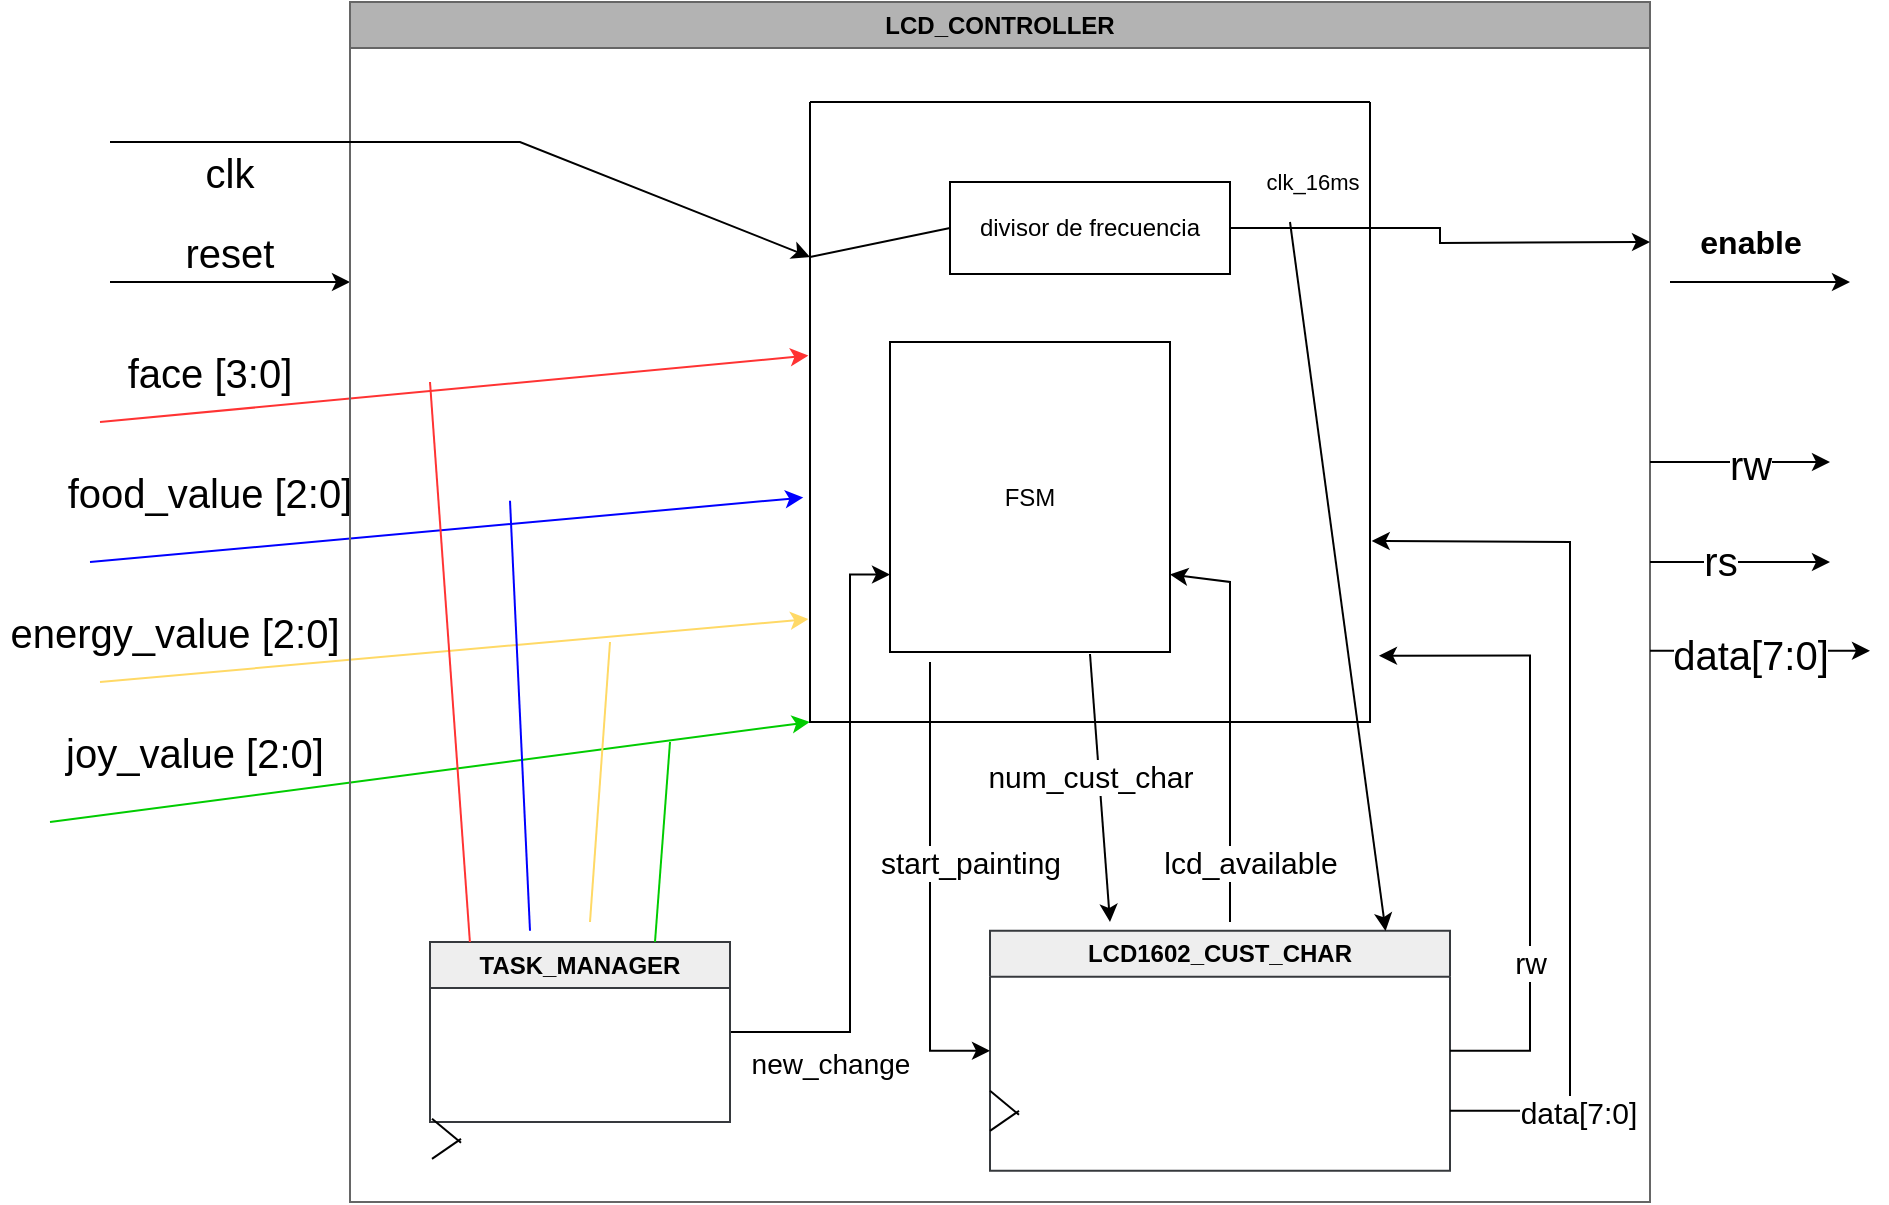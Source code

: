 <mxfile version="24.7.5" pages="6">
  <diagram name="cajaNegra" id="d30awdio9RWvkm8CWoa1">
    <mxGraphModel dx="1909" dy="302" grid="1" gridSize="10" guides="1" tooltips="1" connect="1" arrows="1" fold="1" page="1" pageScale="1" pageWidth="583" pageHeight="827" math="0" shadow="0">
      <root>
        <mxCell id="0" />
        <mxCell id="1" parent="0" />
        <mxCell id="uI0lJ6XtZj-DLdQhZyMz-4" value="" style="endArrow=classic;html=1;rounded=0;" parent="1" edge="1">
          <mxGeometry width="50" height="50" relative="1" as="geometry">
            <mxPoint x="80" y="980" as="sourcePoint" />
            <mxPoint x="200" y="980" as="targetPoint" />
          </mxGeometry>
        </mxCell>
        <mxCell id="uI0lJ6XtZj-DLdQhZyMz-5" value="" style="endArrow=classic;html=1;rounded=0;strokeColor=#FF3333;entryX=-0.003;entryY=0.409;entryDx=0;entryDy=0;entryPerimeter=0;" parent="1" edge="1" target="FcqBtxRYaPF_6iqim7l_-4">
          <mxGeometry width="50" height="50" relative="1" as="geometry">
            <mxPoint x="75" y="1050" as="sourcePoint" />
            <mxPoint x="195" y="1080" as="targetPoint" />
          </mxGeometry>
        </mxCell>
        <mxCell id="uI0lJ6XtZj-DLdQhZyMz-6" value="" style="endArrow=classic;html=1;rounded=0;fillColor=#B5739D;strokeColor=#0000FF;entryX=-0.012;entryY=0.638;entryDx=0;entryDy=0;entryPerimeter=0;" parent="1" edge="1" target="FcqBtxRYaPF_6iqim7l_-4">
          <mxGeometry width="50" height="50" relative="1" as="geometry">
            <mxPoint x="70" y="1120" as="sourcePoint" />
            <mxPoint x="190" y="1120" as="targetPoint" />
          </mxGeometry>
        </mxCell>
        <mxCell id="uI0lJ6XtZj-DLdQhZyMz-7" value="" style="endArrow=classic;html=1;rounded=0;strokeColor=#FFD966;entryX=-0.003;entryY=0.834;entryDx=0;entryDy=0;entryPerimeter=0;" parent="1" edge="1" target="FcqBtxRYaPF_6iqim7l_-4">
          <mxGeometry width="50" height="50" relative="1" as="geometry">
            <mxPoint x="75" y="1180" as="sourcePoint" />
            <mxPoint x="195" y="1180" as="targetPoint" />
          </mxGeometry>
        </mxCell>
        <mxCell id="uI0lJ6XtZj-DLdQhZyMz-8" value="" style="endArrow=classic;html=1;rounded=0;strokeColor=#00CC00;entryX=0;entryY=1;entryDx=0;entryDy=0;" parent="1" edge="1" target="FcqBtxRYaPF_6iqim7l_-4">
          <mxGeometry width="50" height="50" relative="1" as="geometry">
            <mxPoint x="50" y="1250" as="sourcePoint" />
            <mxPoint x="170" y="1250" as="targetPoint" />
          </mxGeometry>
        </mxCell>
        <mxCell id="uI0lJ6XtZj-DLdQhZyMz-10" value="reset" style="text;html=1;align=center;verticalAlign=middle;whiteSpace=wrap;rounded=0;fontSize=20;" parent="1" vertex="1">
          <mxGeometry x="110" y="950" width="60" height="30" as="geometry" />
        </mxCell>
        <mxCell id="uI0lJ6XtZj-DLdQhZyMz-11" value="clk" style="text;html=1;align=center;verticalAlign=middle;whiteSpace=wrap;rounded=0;fontSize=20;" parent="1" vertex="1">
          <mxGeometry x="110" y="910" width="60" height="30" as="geometry" />
        </mxCell>
        <mxCell id="uI0lJ6XtZj-DLdQhZyMz-12" value="face [3:0]" style="text;html=1;align=center;verticalAlign=middle;whiteSpace=wrap;rounded=0;fontSize=20;strokeColor=none;fillColor=none;" parent="1" vertex="1">
          <mxGeometry x="80" y="1010" width="100" height="30" as="geometry" />
        </mxCell>
        <mxCell id="uI0lJ6XtZj-DLdQhZyMz-13" value="food_value [2:0]" style="text;html=1;align=center;verticalAlign=middle;whiteSpace=wrap;rounded=0;fontSize=20;strokeColor=none;fillColor=none;" parent="1" vertex="1">
          <mxGeometry x="55" y="1070" width="150" height="30" as="geometry" />
        </mxCell>
        <mxCell id="uI0lJ6XtZj-DLdQhZyMz-14" value="energy_value [2:0]" style="text;html=1;align=center;verticalAlign=middle;whiteSpace=wrap;rounded=0;fontSize=20;strokeColor=none;fillColor=none;" parent="1" vertex="1">
          <mxGeometry x="25" y="1140" width="175" height="30" as="geometry" />
        </mxCell>
        <mxCell id="uI0lJ6XtZj-DLdQhZyMz-15" value="joy_value [2:0]" style="text;html=1;align=center;verticalAlign=middle;whiteSpace=wrap;rounded=0;fontSize=20;strokeColor=none;fillColor=none;" parent="1" vertex="1">
          <mxGeometry x="55" y="1200" width="135" height="30" as="geometry" />
        </mxCell>
        <mxCell id="FcqBtxRYaPF_6iqim7l_-1" value="LCD_CONTROLLER" style="swimlane;whiteSpace=wrap;html=1;fillColor=#B3B3B3;strokeColor=#666666;gradientColor=#b3b3b3;" vertex="1" parent="1">
          <mxGeometry x="200" y="840" width="650" height="600" as="geometry" />
        </mxCell>
        <mxCell id="FcqBtxRYaPF_6iqim7l_-19" value="&lt;span style=&quot;text-wrap: nowrap;&quot;&gt;LCD1602_CUST_CHAR&lt;/span&gt;" style="swimlane;whiteSpace=wrap;html=1;fillColor=#eeeeee;strokeColor=#36393d;" vertex="1" parent="FcqBtxRYaPF_6iqim7l_-1">
          <mxGeometry x="320" y="464.41" width="230" height="120" as="geometry" />
        </mxCell>
        <mxCell id="FcqBtxRYaPF_6iqim7l_-4" value="" style="swimlane;startSize=0;" vertex="1" parent="FcqBtxRYaPF_6iqim7l_-1">
          <mxGeometry x="230" y="50" width="280" height="310" as="geometry" />
        </mxCell>
        <mxCell id="DtENKFP9RfX3sww3IXV_-7" style="edgeStyle=orthogonalEdgeStyle;rounded=0;orthogonalLoop=1;jettySize=auto;html=1;" edge="1" parent="FcqBtxRYaPF_6iqim7l_-4" source="FcqBtxRYaPF_6iqim7l_-7">
          <mxGeometry relative="1" as="geometry">
            <mxPoint x="420" y="70" as="targetPoint" />
          </mxGeometry>
        </mxCell>
        <mxCell id="DtENKFP9RfX3sww3IXV_-8" value="clk_16ms" style="edgeLabel;html=1;align=center;verticalAlign=middle;resizable=0;points=[];" vertex="1" connectable="0" parent="DtENKFP9RfX3sww3IXV_-7">
          <mxGeometry x="-0.173" y="-7" relative="1" as="geometry">
            <mxPoint x="-49" y="-30" as="offset" />
          </mxGeometry>
        </mxCell>
        <mxCell id="FcqBtxRYaPF_6iqim7l_-7" value="divisor de frecuencia" style="rounded=0;whiteSpace=wrap;html=1;" vertex="1" parent="FcqBtxRYaPF_6iqim7l_-4">
          <mxGeometry x="70" y="40" width="140" height="46" as="geometry" />
        </mxCell>
        <mxCell id="FcqBtxRYaPF_6iqim7l_-8" value="FSM" style="rounded=0;whiteSpace=wrap;html=1;" vertex="1" parent="FcqBtxRYaPF_6iqim7l_-4">
          <mxGeometry x="40" y="120" width="140" height="155" as="geometry" />
        </mxCell>
        <mxCell id="FcqBtxRYaPF_6iqim7l_-9" value="" style="endArrow=none;html=1;rounded=0;exitX=0;exitY=0.5;exitDx=0;exitDy=0;entryX=0;entryY=0.25;entryDx=0;entryDy=0;" edge="1" parent="FcqBtxRYaPF_6iqim7l_-4" source="FcqBtxRYaPF_6iqim7l_-7" target="FcqBtxRYaPF_6iqim7l_-4">
          <mxGeometry width="50" height="50" relative="1" as="geometry">
            <mxPoint x="-190" y="330" as="sourcePoint" />
            <mxPoint x="-140" y="280" as="targetPoint" />
          </mxGeometry>
        </mxCell>
        <mxCell id="FcqBtxRYaPF_6iqim7l_-10" value="" style="endArrow=classic;html=1;rounded=0;" edge="1" parent="FcqBtxRYaPF_6iqim7l_-1">
          <mxGeometry width="50" height="50" relative="1" as="geometry">
            <mxPoint x="370" y="326" as="sourcePoint" />
            <mxPoint x="380" y="460" as="targetPoint" />
          </mxGeometry>
        </mxCell>
        <mxCell id="FcqBtxRYaPF_6iqim7l_-11" value="num_cust_char" style="edgeLabel;html=1;align=center;verticalAlign=middle;resizable=0;points=[];fontSize=15;" vertex="1" connectable="0" parent="FcqBtxRYaPF_6iqim7l_-10">
          <mxGeometry x="-0.03" y="-1" relative="1" as="geometry">
            <mxPoint x="-4" y="-4" as="offset" />
          </mxGeometry>
        </mxCell>
        <mxCell id="FcqBtxRYaPF_6iqim7l_-12" value="" style="endArrow=classic;html=1;rounded=0;entryX=0.86;entryY=0.001;entryDx=0;entryDy=0;entryPerimeter=0;" edge="1" parent="FcqBtxRYaPF_6iqim7l_-1" target="FcqBtxRYaPF_6iqim7l_-19">
          <mxGeometry width="50" height="50" relative="1" as="geometry">
            <mxPoint x="470" y="110" as="sourcePoint" />
            <mxPoint x="470" y="450" as="targetPoint" />
          </mxGeometry>
        </mxCell>
        <mxCell id="FcqBtxRYaPF_6iqim7l_-15" style="edgeStyle=orthogonalEdgeStyle;rounded=0;orthogonalLoop=1;jettySize=auto;html=1;entryX=1.016;entryY=0.893;entryDx=0;entryDy=0;entryPerimeter=0;" edge="1" parent="FcqBtxRYaPF_6iqim7l_-1" target="FcqBtxRYaPF_6iqim7l_-4">
          <mxGeometry relative="1" as="geometry">
            <mxPoint x="580" y="404.41" as="targetPoint" />
            <mxPoint x="550.0" y="524.41" as="sourcePoint" />
            <Array as="points">
              <mxPoint x="590" y="524" />
              <mxPoint x="590" y="327" />
            </Array>
          </mxGeometry>
        </mxCell>
        <mxCell id="FcqBtxRYaPF_6iqim7l_-16" value="rw" style="edgeLabel;html=1;align=center;verticalAlign=middle;resizable=0;points=[];fontSize=15;" vertex="1" connectable="0" parent="FcqBtxRYaPF_6iqim7l_-15">
          <mxGeometry x="-0.456" relative="1" as="geometry">
            <mxPoint as="offset" />
          </mxGeometry>
        </mxCell>
        <mxCell id="FcqBtxRYaPF_6iqim7l_-20" value="" style="endArrow=none;html=1;rounded=0;exitX=0;exitY=1;exitDx=0;exitDy=0;" edge="1" parent="FcqBtxRYaPF_6iqim7l_-1">
          <mxGeometry width="50" height="50" relative="1" as="geometry">
            <mxPoint x="320" y="564.41" as="sourcePoint" />
            <mxPoint x="334.5" y="554.41" as="targetPoint" />
          </mxGeometry>
        </mxCell>
        <mxCell id="FcqBtxRYaPF_6iqim7l_-21" value="" style="endArrow=none;html=1;rounded=0;exitX=0;exitY=0.75;exitDx=0;exitDy=0;" edge="1" parent="FcqBtxRYaPF_6iqim7l_-1">
          <mxGeometry width="50" height="50" relative="1" as="geometry">
            <mxPoint x="320" y="544.41" as="sourcePoint" />
            <mxPoint x="334.5" y="556.41" as="targetPoint" />
          </mxGeometry>
        </mxCell>
        <mxCell id="FcqBtxRYaPF_6iqim7l_-22" value="" style="endArrow=classic;html=1;rounded=0;entryX=0;entryY=0.5;entryDx=0;entryDy=0;" edge="1" parent="FcqBtxRYaPF_6iqim7l_-1">
          <mxGeometry width="50" height="50" relative="1" as="geometry">
            <mxPoint x="290" y="364" as="sourcePoint" />
            <mxPoint x="320" y="524.41" as="targetPoint" />
            <Array as="points">
              <mxPoint x="290" y="330" />
              <mxPoint x="290" y="364.41" />
              <mxPoint x="290" y="464.41" />
              <mxPoint x="290" y="524.41" />
            </Array>
          </mxGeometry>
        </mxCell>
        <mxCell id="FcqBtxRYaPF_6iqim7l_-23" value="start_painting" style="edgeLabel;html=1;align=center;verticalAlign=middle;resizable=0;points=[];fontSize=15;" vertex="1" connectable="0" parent="FcqBtxRYaPF_6iqim7l_-22">
          <mxGeometry x="-0.018" y="-2" relative="1" as="geometry">
            <mxPoint x="22" y="7" as="offset" />
          </mxGeometry>
        </mxCell>
        <mxCell id="FcqBtxRYaPF_6iqim7l_-24" value="" style="endArrow=classic;html=1;rounded=0;entryX=1;entryY=0.75;entryDx=0;entryDy=0;" edge="1" parent="FcqBtxRYaPF_6iqim7l_-1" target="FcqBtxRYaPF_6iqim7l_-8">
          <mxGeometry width="50" height="50" relative="1" as="geometry">
            <mxPoint x="440" y="460" as="sourcePoint" />
            <mxPoint x="490" y="394.41" as="targetPoint" />
            <Array as="points">
              <mxPoint x="440" y="290" />
            </Array>
          </mxGeometry>
        </mxCell>
        <mxCell id="FcqBtxRYaPF_6iqim7l_-25" value="lcd_available" style="edgeLabel;html=1;align=center;verticalAlign=middle;resizable=0;points=[];fontSize=15;" vertex="1" connectable="0" parent="FcqBtxRYaPF_6iqim7l_-24">
          <mxGeometry x="0.004" y="2" relative="1" as="geometry">
            <mxPoint x="12" y="70" as="offset" />
          </mxGeometry>
        </mxCell>
        <mxCell id="FcqBtxRYaPF_6iqim7l_-31" value="" style="endArrow=classic;html=1;rounded=0;entryX=1.003;entryY=0.708;entryDx=0;entryDy=0;entryPerimeter=0;" edge="1" parent="FcqBtxRYaPF_6iqim7l_-1" target="FcqBtxRYaPF_6iqim7l_-4">
          <mxGeometry width="50" height="50" relative="1" as="geometry">
            <mxPoint x="550" y="554.41" as="sourcePoint" />
            <mxPoint x="610" y="387.41" as="targetPoint" />
            <Array as="points">
              <mxPoint x="610" y="554.41" />
              <mxPoint x="610" y="270" />
            </Array>
          </mxGeometry>
        </mxCell>
        <mxCell id="FcqBtxRYaPF_6iqim7l_-32" value="data[7:0]" style="edgeLabel;html=1;align=center;verticalAlign=middle;resizable=0;points=[];fontSize=15;" vertex="1" connectable="0" parent="FcqBtxRYaPF_6iqim7l_-31">
          <mxGeometry x="-0.779" y="1" relative="1" as="geometry">
            <mxPoint x="15" y="1" as="offset" />
          </mxGeometry>
        </mxCell>
        <mxCell id="uI0lJ6XtZj-DLdQhZyMz-2" value="" style="endArrow=classic;html=1;rounded=0;entryX=0;entryY=0.25;entryDx=0;entryDy=0;" parent="FcqBtxRYaPF_6iqim7l_-1" edge="1" target="FcqBtxRYaPF_6iqim7l_-4">
          <mxGeometry width="50" height="50" relative="1" as="geometry">
            <mxPoint x="-120" y="70" as="sourcePoint" />
            <mxPoint x="135" y="130" as="targetPoint" />
            <Array as="points">
              <mxPoint x="85" y="70" />
            </Array>
          </mxGeometry>
        </mxCell>
        <mxCell id="DtENKFP9RfX3sww3IXV_-10" style="edgeStyle=orthogonalEdgeStyle;rounded=0;orthogonalLoop=1;jettySize=auto;html=1;entryX=0;entryY=0.75;entryDx=0;entryDy=0;" edge="1" parent="FcqBtxRYaPF_6iqim7l_-1" source="DtENKFP9RfX3sww3IXV_-1" target="FcqBtxRYaPF_6iqim7l_-8">
          <mxGeometry relative="1" as="geometry">
            <mxPoint x="250" y="450" as="targetPoint" />
            <Array as="points">
              <mxPoint x="250" y="515" />
              <mxPoint x="250" y="286" />
            </Array>
          </mxGeometry>
        </mxCell>
        <mxCell id="DtENKFP9RfX3sww3IXV_-11" value="&lt;font style=&quot;font-size: 14px;&quot;&gt;new_change&lt;/font&gt;" style="edgeLabel;html=1;align=center;verticalAlign=middle;resizable=0;points=[];fontSize=14;" vertex="1" connectable="0" parent="DtENKFP9RfX3sww3IXV_-10">
          <mxGeometry x="-0.356" y="-2" relative="1" as="geometry">
            <mxPoint x="-12" y="55" as="offset" />
          </mxGeometry>
        </mxCell>
        <mxCell id="DtENKFP9RfX3sww3IXV_-1" value="TASK_MANAGER" style="swimlane;whiteSpace=wrap;html=1;fillColor=#eeeeee;strokeColor=#36393d;" vertex="1" parent="FcqBtxRYaPF_6iqim7l_-1">
          <mxGeometry x="40" y="470" width="150" height="90" as="geometry" />
        </mxCell>
        <mxCell id="uI0lJ6XtZj-DLdQhZyMz-60" value="" style="endArrow=none;html=1;rounded=0;entryX=0.133;entryY=0;entryDx=0;entryDy=0;strokeColor=#FF3333;entryPerimeter=0;fillColor=#FF3333;" parent="FcqBtxRYaPF_6iqim7l_-1" target="DtENKFP9RfX3sww3IXV_-1" edge="1">
          <mxGeometry width="50" height="50" relative="1" as="geometry">
            <mxPoint x="40" y="190" as="sourcePoint" />
            <mxPoint x="160.0" y="240" as="targetPoint" />
          </mxGeometry>
        </mxCell>
        <mxCell id="uI0lJ6XtZj-DLdQhZyMz-63" value="" style="endArrow=none;html=1;rounded=0;entryX=0.75;entryY=0;entryDx=0;entryDy=0;strokeColor=#00CC00;" parent="FcqBtxRYaPF_6iqim7l_-1" target="DtENKFP9RfX3sww3IXV_-1" edge="1">
          <mxGeometry width="50" height="50" relative="1" as="geometry">
            <mxPoint x="160" y="370" as="sourcePoint" />
            <mxPoint x="212.0" y="366" as="targetPoint" />
          </mxGeometry>
        </mxCell>
        <mxCell id="uI0lJ6XtZj-DLdQhZyMz-61" value="" style="endArrow=none;html=1;rounded=0;strokeColor=#FFD966;" parent="FcqBtxRYaPF_6iqim7l_-1" edge="1">
          <mxGeometry width="50" height="50" relative="1" as="geometry">
            <mxPoint x="130" y="320" as="sourcePoint" />
            <mxPoint x="120" y="460" as="targetPoint" />
          </mxGeometry>
        </mxCell>
        <mxCell id="DtENKFP9RfX3sww3IXV_-4" value="" style="endArrow=none;html=1;rounded=0;entryX=0.133;entryY=0;entryDx=0;entryDy=0;strokeColor=#0000FF;entryPerimeter=0;" edge="1" parent="FcqBtxRYaPF_6iqim7l_-1">
          <mxGeometry width="50" height="50" relative="1" as="geometry">
            <mxPoint x="80" y="249.41" as="sourcePoint" />
            <mxPoint x="90" y="464.41" as="targetPoint" />
          </mxGeometry>
        </mxCell>
        <mxCell id="FcqBtxRYaPF_6iqim7l_-34" value="" style="endArrow=classic;html=1;rounded=0;" edge="1" parent="1">
          <mxGeometry width="50" height="50" relative="1" as="geometry">
            <mxPoint x="850" y="1120" as="sourcePoint" />
            <mxPoint x="940" y="1120" as="targetPoint" />
          </mxGeometry>
        </mxCell>
        <mxCell id="FcqBtxRYaPF_6iqim7l_-35" value="rs" style="edgeLabel;html=1;align=center;verticalAlign=middle;resizable=0;points=[];fontSize=20;" vertex="1" connectable="0" parent="FcqBtxRYaPF_6iqim7l_-34">
          <mxGeometry x="-0.218" y="1" relative="1" as="geometry">
            <mxPoint as="offset" />
          </mxGeometry>
        </mxCell>
        <mxCell id="FcqBtxRYaPF_6iqim7l_-36" value="" style="endArrow=classic;html=1;rounded=0;" edge="1" parent="1">
          <mxGeometry width="50" height="50" relative="1" as="geometry">
            <mxPoint x="850" y="1070" as="sourcePoint" />
            <mxPoint x="940" y="1070" as="targetPoint" />
          </mxGeometry>
        </mxCell>
        <mxCell id="FcqBtxRYaPF_6iqim7l_-37" value="rw" style="edgeLabel;html=1;align=center;verticalAlign=middle;resizable=0;points=[];fontSize=20;" vertex="1" connectable="0" parent="FcqBtxRYaPF_6iqim7l_-36">
          <mxGeometry x="-0.271" y="-1" relative="1" as="geometry">
            <mxPoint x="17" as="offset" />
          </mxGeometry>
        </mxCell>
        <mxCell id="FcqBtxRYaPF_6iqim7l_-38" value="" style="endArrow=classic;html=1;rounded=0;" edge="1" parent="1">
          <mxGeometry width="50" height="50" relative="1" as="geometry">
            <mxPoint x="850" y="1164.41" as="sourcePoint" />
            <mxPoint x="960" y="1164.41" as="targetPoint" />
          </mxGeometry>
        </mxCell>
        <mxCell id="FcqBtxRYaPF_6iqim7l_-39" value="data[7:0]" style="edgeLabel;html=1;align=center;verticalAlign=middle;resizable=0;points=[];fontSize=20;" vertex="1" connectable="0" parent="FcqBtxRYaPF_6iqim7l_-38">
          <mxGeometry x="-0.166" y="4" relative="1" as="geometry">
            <mxPoint x="4" y="5" as="offset" />
          </mxGeometry>
        </mxCell>
        <mxCell id="FcqBtxRYaPF_6iqim7l_-40" value="" style="endArrow=classic;html=1;rounded=0;" edge="1" parent="1">
          <mxGeometry width="50" height="50" relative="1" as="geometry">
            <mxPoint x="860" y="980" as="sourcePoint" />
            <mxPoint x="950" y="980" as="targetPoint" />
          </mxGeometry>
        </mxCell>
        <mxCell id="FcqBtxRYaPF_6iqim7l_-41" value="enable" style="edgeLabel;html=1;align=center;verticalAlign=middle;resizable=0;points=[];fontStyle=1;fontSize=16;" vertex="1" connectable="0" parent="FcqBtxRYaPF_6iqim7l_-40">
          <mxGeometry x="-0.037" relative="1" as="geometry">
            <mxPoint x="-4" y="-20" as="offset" />
          </mxGeometry>
        </mxCell>
        <mxCell id="DtENKFP9RfX3sww3IXV_-2" value="" style="endArrow=none;html=1;rounded=0;exitX=0;exitY=1;exitDx=0;exitDy=0;" edge="1" parent="1">
          <mxGeometry width="50" height="50" relative="1" as="geometry">
            <mxPoint x="241" y="1418.41" as="sourcePoint" />
            <mxPoint x="255.5" y="1408.41" as="targetPoint" />
          </mxGeometry>
        </mxCell>
        <mxCell id="DtENKFP9RfX3sww3IXV_-3" value="" style="endArrow=none;html=1;rounded=0;exitX=0;exitY=0.75;exitDx=0;exitDy=0;" edge="1" parent="1">
          <mxGeometry width="50" height="50" relative="1" as="geometry">
            <mxPoint x="241" y="1398.41" as="sourcePoint" />
            <mxPoint x="255.5" y="1410.41" as="targetPoint" />
          </mxGeometry>
        </mxCell>
      </root>
    </mxGraphModel>
  </diagram>
  <diagram id="eTyg3RRahVNUq0JbmyAQ" name="viejos">
    <mxGraphModel dx="1050" dy="2275" grid="1" gridSize="10" guides="1" tooltips="1" connect="1" arrows="1" fold="1" page="1" pageScale="1" pageWidth="583" pageHeight="827" math="0" shadow="0">
      <root>
        <mxCell id="0" />
        <mxCell id="1" parent="0" />
        <mxCell id="vsjzKqrtJ2uKR2mr3ZsK-1" value="" style="group" parent="1" vertex="1" connectable="0">
          <mxGeometry x="60" y="-1600" width="640" height="90" as="geometry" />
        </mxCell>
        <mxCell id="vsjzKqrtJ2uKR2mr3ZsK-2" value="" style="group" parent="vsjzKqrtJ2uKR2mr3ZsK-1" vertex="1" connectable="0">
          <mxGeometry width="40" height="80" as="geometry" />
        </mxCell>
        <mxCell id="vsjzKqrtJ2uKR2mr3ZsK-3" value="" style="rounded=0;whiteSpace=wrap;html=1;" parent="vsjzKqrtJ2uKR2mr3ZsK-2" vertex="1">
          <mxGeometry width="40" height="80" as="geometry" />
        </mxCell>
        <mxCell id="vsjzKqrtJ2uKR2mr3ZsK-4" value="" style="endArrow=none;html=1;rounded=0;exitX=0;exitY=0.5;exitDx=0;exitDy=0;entryX=1;entryY=0.5;entryDx=0;entryDy=0;" parent="vsjzKqrtJ2uKR2mr3ZsK-2" source="vsjzKqrtJ2uKR2mr3ZsK-3" target="vsjzKqrtJ2uKR2mr3ZsK-3" edge="1">
          <mxGeometry width="50" height="50" relative="1" as="geometry">
            <mxPoint x="190" y="230" as="sourcePoint" />
            <mxPoint x="240" y="170" as="targetPoint" />
          </mxGeometry>
        </mxCell>
        <mxCell id="vsjzKqrtJ2uKR2mr3ZsK-5" value="" style="group" parent="vsjzKqrtJ2uKR2mr3ZsK-1" vertex="1" connectable="0">
          <mxGeometry x="40" width="73.75" height="90" as="geometry" />
        </mxCell>
        <mxCell id="vsjzKqrtJ2uKR2mr3ZsK-6" value="" style="rounded=0;whiteSpace=wrap;html=1;" parent="vsjzKqrtJ2uKR2mr3ZsK-5" vertex="1">
          <mxGeometry width="40" height="80" as="geometry" />
        </mxCell>
        <mxCell id="vsjzKqrtJ2uKR2mr3ZsK-7" value="" style="endArrow=none;html=1;rounded=0;exitX=0;exitY=0.5;exitDx=0;exitDy=0;entryX=1;entryY=0.5;entryDx=0;entryDy=0;" parent="vsjzKqrtJ2uKR2mr3ZsK-5" source="vsjzKqrtJ2uKR2mr3ZsK-6" target="vsjzKqrtJ2uKR2mr3ZsK-6" edge="1">
          <mxGeometry width="50" height="50" relative="1" as="geometry">
            <mxPoint x="190" y="230" as="sourcePoint" />
            <mxPoint x="240" y="170" as="targetPoint" />
          </mxGeometry>
        </mxCell>
        <mxCell id="vsjzKqrtJ2uKR2mr3ZsK-11" value="" style="group" parent="vsjzKqrtJ2uKR2mr3ZsK-1" vertex="1" connectable="0">
          <mxGeometry x="120" width="40" height="80" as="geometry" />
        </mxCell>
        <mxCell id="vsjzKqrtJ2uKR2mr3ZsK-12" value="" style="rounded=0;whiteSpace=wrap;html=1;" parent="vsjzKqrtJ2uKR2mr3ZsK-11" vertex="1">
          <mxGeometry width="40" height="80" as="geometry" />
        </mxCell>
        <mxCell id="vsjzKqrtJ2uKR2mr3ZsK-13" value="" style="endArrow=none;html=1;rounded=0;exitX=0;exitY=0.5;exitDx=0;exitDy=0;entryX=1;entryY=0.5;entryDx=0;entryDy=0;" parent="vsjzKqrtJ2uKR2mr3ZsK-11" source="vsjzKqrtJ2uKR2mr3ZsK-12" target="vsjzKqrtJ2uKR2mr3ZsK-12" edge="1">
          <mxGeometry width="50" height="50" relative="1" as="geometry">
            <mxPoint x="190" y="230" as="sourcePoint" />
            <mxPoint x="240" y="170" as="targetPoint" />
          </mxGeometry>
        </mxCell>
        <mxCell id="vsjzKqrtJ2uKR2mr3ZsK-14" value="" style="group" parent="vsjzKqrtJ2uKR2mr3ZsK-1" vertex="1" connectable="0">
          <mxGeometry x="160" width="130" height="80" as="geometry" />
        </mxCell>
        <mxCell id="vsjzKqrtJ2uKR2mr3ZsK-15" value="" style="rounded=0;whiteSpace=wrap;html=1;" parent="vsjzKqrtJ2uKR2mr3ZsK-14" vertex="1">
          <mxGeometry width="40" height="80" as="geometry" />
        </mxCell>
        <mxCell id="vsjzKqrtJ2uKR2mr3ZsK-16" value="" style="endArrow=none;html=1;rounded=0;exitX=0;exitY=0.5;exitDx=0;exitDy=0;entryX=1;entryY=0.5;entryDx=0;entryDy=0;" parent="vsjzKqrtJ2uKR2mr3ZsK-14" source="vsjzKqrtJ2uKR2mr3ZsK-15" target="vsjzKqrtJ2uKR2mr3ZsK-15" edge="1">
          <mxGeometry width="50" height="50" relative="1" as="geometry">
            <mxPoint x="190" y="230" as="sourcePoint" />
            <mxPoint x="240" y="170" as="targetPoint" />
          </mxGeometry>
        </mxCell>
        <mxCell id="vsjzKqrtJ2uKR2mr3ZsK-17" value="&lt;span style=&quot;font-size: 30px;&quot;&gt;F&lt;/span&gt;" style="text;html=1;align=center;verticalAlign=middle;whiteSpace=wrap;rounded=0;" parent="vsjzKqrtJ2uKR2mr3ZsK-14" vertex="1">
          <mxGeometry width="40" height="40" as="geometry" />
        </mxCell>
        <mxCell id="vsjzKqrtJ2uKR2mr3ZsK-18" value="&lt;span style=&quot;font-size: 30px;&quot;&gt;E&lt;/span&gt;" style="text;html=1;align=center;verticalAlign=middle;whiteSpace=wrap;rounded=0;" parent="vsjzKqrtJ2uKR2mr3ZsK-14" vertex="1">
          <mxGeometry y="40" width="40" height="40" as="geometry" />
        </mxCell>
        <mxCell id="vsjzKqrtJ2uKR2mr3ZsK-19" value="" style="group" parent="vsjzKqrtJ2uKR2mr3ZsK-1" vertex="1" connectable="0">
          <mxGeometry x="200" width="60" height="80" as="geometry" />
        </mxCell>
        <mxCell id="vsjzKqrtJ2uKR2mr3ZsK-20" value="" style="rounded=0;whiteSpace=wrap;html=1;" parent="vsjzKqrtJ2uKR2mr3ZsK-19" vertex="1">
          <mxGeometry width="40" height="80" as="geometry" />
        </mxCell>
        <mxCell id="vsjzKqrtJ2uKR2mr3ZsK-21" value="" style="endArrow=none;html=1;rounded=0;exitX=0;exitY=0.5;exitDx=0;exitDy=0;entryX=1;entryY=0.5;entryDx=0;entryDy=0;" parent="vsjzKqrtJ2uKR2mr3ZsK-19" source="vsjzKqrtJ2uKR2mr3ZsK-20" target="vsjzKqrtJ2uKR2mr3ZsK-20" edge="1">
          <mxGeometry width="50" height="50" relative="1" as="geometry">
            <mxPoint x="190" y="230" as="sourcePoint" />
            <mxPoint x="240" y="170" as="targetPoint" />
          </mxGeometry>
        </mxCell>
        <mxCell id="vsjzKqrtJ2uKR2mr3ZsK-22" value="&lt;span style=&quot;font-size: 30px;&quot;&gt;O&lt;/span&gt;" style="text;html=1;align=center;verticalAlign=middle;whiteSpace=wrap;rounded=0;" parent="vsjzKqrtJ2uKR2mr3ZsK-19" vertex="1">
          <mxGeometry width="40" height="40" as="geometry" />
        </mxCell>
        <mxCell id="vsjzKqrtJ2uKR2mr3ZsK-23" value="&lt;span style=&quot;font-size: 30px;&quot;&gt;N&lt;/span&gt;" style="text;html=1;align=center;verticalAlign=middle;whiteSpace=wrap;rounded=0;" parent="vsjzKqrtJ2uKR2mr3ZsK-19" vertex="1">
          <mxGeometry y="40" width="40" height="40" as="geometry" />
        </mxCell>
        <mxCell id="vsjzKqrtJ2uKR2mr3ZsK-24" value="" style="group" parent="vsjzKqrtJ2uKR2mr3ZsK-1" vertex="1" connectable="0">
          <mxGeometry x="240" width="40" height="80" as="geometry" />
        </mxCell>
        <mxCell id="vsjzKqrtJ2uKR2mr3ZsK-25" value="" style="rounded=0;whiteSpace=wrap;html=1;" parent="vsjzKqrtJ2uKR2mr3ZsK-24" vertex="1">
          <mxGeometry width="40" height="80" as="geometry" />
        </mxCell>
        <mxCell id="vsjzKqrtJ2uKR2mr3ZsK-26" value="" style="endArrow=none;html=1;rounded=0;exitX=0;exitY=0.5;exitDx=0;exitDy=0;entryX=1;entryY=0.5;entryDx=0;entryDy=0;" parent="vsjzKqrtJ2uKR2mr3ZsK-24" source="vsjzKqrtJ2uKR2mr3ZsK-25" target="vsjzKqrtJ2uKR2mr3ZsK-25" edge="1">
          <mxGeometry width="50" height="50" relative="1" as="geometry">
            <mxPoint x="190" y="230" as="sourcePoint" />
            <mxPoint x="240" y="170" as="targetPoint" />
          </mxGeometry>
        </mxCell>
        <mxCell id="vsjzKqrtJ2uKR2mr3ZsK-27" value="&lt;span style=&quot;font-size: 30px;&quot;&gt;O&lt;/span&gt;" style="text;html=1;align=center;verticalAlign=middle;whiteSpace=wrap;rounded=0;" parent="vsjzKqrtJ2uKR2mr3ZsK-24" vertex="1">
          <mxGeometry width="40" height="40" as="geometry" />
        </mxCell>
        <mxCell id="vsjzKqrtJ2uKR2mr3ZsK-28" value="&lt;span style=&quot;font-size: 30px;&quot;&gt;E&lt;/span&gt;" style="text;html=1;align=center;verticalAlign=middle;whiteSpace=wrap;rounded=0;" parent="vsjzKqrtJ2uKR2mr3ZsK-24" vertex="1">
          <mxGeometry y="40" width="40" height="40" as="geometry" />
        </mxCell>
        <mxCell id="vsjzKqrtJ2uKR2mr3ZsK-29" value="" style="group" parent="vsjzKqrtJ2uKR2mr3ZsK-1" vertex="1" connectable="0">
          <mxGeometry x="280" width="40" height="80" as="geometry" />
        </mxCell>
        <mxCell id="vsjzKqrtJ2uKR2mr3ZsK-30" value="" style="rounded=0;whiteSpace=wrap;html=1;" parent="vsjzKqrtJ2uKR2mr3ZsK-29" vertex="1">
          <mxGeometry width="40" height="80" as="geometry" />
        </mxCell>
        <mxCell id="vsjzKqrtJ2uKR2mr3ZsK-31" value="" style="endArrow=none;html=1;rounded=0;exitX=0;exitY=0.5;exitDx=0;exitDy=0;entryX=1;entryY=0.5;entryDx=0;entryDy=0;" parent="vsjzKqrtJ2uKR2mr3ZsK-29" source="vsjzKqrtJ2uKR2mr3ZsK-30" target="vsjzKqrtJ2uKR2mr3ZsK-30" edge="1">
          <mxGeometry width="50" height="50" relative="1" as="geometry">
            <mxPoint x="190" y="230" as="sourcePoint" />
            <mxPoint x="240" y="170" as="targetPoint" />
          </mxGeometry>
        </mxCell>
        <mxCell id="vsjzKqrtJ2uKR2mr3ZsK-32" value="&lt;span style=&quot;font-size: 30px;&quot;&gt;D&lt;/span&gt;" style="text;html=1;align=center;verticalAlign=middle;whiteSpace=wrap;rounded=0;" parent="vsjzKqrtJ2uKR2mr3ZsK-29" vertex="1">
          <mxGeometry width="40" height="40" as="geometry" />
        </mxCell>
        <mxCell id="vsjzKqrtJ2uKR2mr3ZsK-33" value="&lt;span style=&quot;font-size: 30px;&quot;&gt;R&lt;/span&gt;" style="text;html=1;align=center;verticalAlign=middle;whiteSpace=wrap;rounded=0;" parent="vsjzKqrtJ2uKR2mr3ZsK-29" vertex="1">
          <mxGeometry y="40" width="40" height="40" as="geometry" />
        </mxCell>
        <mxCell id="vsjzKqrtJ2uKR2mr3ZsK-34" value="" style="group" parent="vsjzKqrtJ2uKR2mr3ZsK-1" vertex="1" connectable="0">
          <mxGeometry x="320" width="40" height="80" as="geometry" />
        </mxCell>
        <mxCell id="vsjzKqrtJ2uKR2mr3ZsK-35" value="" style="rounded=0;whiteSpace=wrap;html=1;" parent="vsjzKqrtJ2uKR2mr3ZsK-34" vertex="1">
          <mxGeometry width="40" height="80" as="geometry" />
        </mxCell>
        <mxCell id="vsjzKqrtJ2uKR2mr3ZsK-36" value="" style="endArrow=none;html=1;rounded=0;exitX=0;exitY=0.5;exitDx=0;exitDy=0;entryX=1;entryY=0.5;entryDx=0;entryDy=0;" parent="vsjzKqrtJ2uKR2mr3ZsK-34" source="vsjzKqrtJ2uKR2mr3ZsK-35" target="vsjzKqrtJ2uKR2mr3ZsK-35" edge="1">
          <mxGeometry width="50" height="50" relative="1" as="geometry">
            <mxPoint x="190" y="230" as="sourcePoint" />
            <mxPoint x="240" y="170" as="targetPoint" />
          </mxGeometry>
        </mxCell>
        <mxCell id="vsjzKqrtJ2uKR2mr3ZsK-37" value="&lt;span style=&quot;font-size: 30px;&quot;&gt;G&lt;/span&gt;" style="text;html=1;align=center;verticalAlign=middle;whiteSpace=wrap;rounded=0;" parent="vsjzKqrtJ2uKR2mr3ZsK-34" vertex="1">
          <mxGeometry y="40" width="40" height="40" as="geometry" />
        </mxCell>
        <mxCell id="vsjzKqrtJ2uKR2mr3ZsK-38" value="" style="group" parent="vsjzKqrtJ2uKR2mr3ZsK-1" vertex="1" connectable="0">
          <mxGeometry x="360" width="40" height="80" as="geometry" />
        </mxCell>
        <mxCell id="vsjzKqrtJ2uKR2mr3ZsK-39" value="" style="rounded=0;whiteSpace=wrap;html=1;" parent="vsjzKqrtJ2uKR2mr3ZsK-38" vertex="1">
          <mxGeometry width="40" height="80" as="geometry" />
        </mxCell>
        <mxCell id="vsjzKqrtJ2uKR2mr3ZsK-40" value="" style="endArrow=none;html=1;rounded=0;exitX=0;exitY=0.5;exitDx=0;exitDy=0;entryX=1;entryY=0.5;entryDx=0;entryDy=0;" parent="vsjzKqrtJ2uKR2mr3ZsK-38" source="vsjzKqrtJ2uKR2mr3ZsK-39" target="vsjzKqrtJ2uKR2mr3ZsK-39" edge="1">
          <mxGeometry width="50" height="50" relative="1" as="geometry">
            <mxPoint x="190" y="230" as="sourcePoint" />
            <mxPoint x="240" y="170" as="targetPoint" />
          </mxGeometry>
        </mxCell>
        <mxCell id="vsjzKqrtJ2uKR2mr3ZsK-41" value="&lt;span style=&quot;font-size: 30px;&quot;&gt;Y&lt;/span&gt;" style="text;html=1;align=center;verticalAlign=middle;whiteSpace=wrap;rounded=0;" parent="vsjzKqrtJ2uKR2mr3ZsK-38" vertex="1">
          <mxGeometry y="40" width="40" height="40" as="geometry" />
        </mxCell>
        <mxCell id="vsjzKqrtJ2uKR2mr3ZsK-42" value="&lt;font style=&quot;font-size: 30px;&quot;&gt;5&lt;/font&gt;" style="text;html=1;align=center;verticalAlign=middle;whiteSpace=wrap;rounded=0;" parent="vsjzKqrtJ2uKR2mr3ZsK-38" vertex="1">
          <mxGeometry width="40" height="40" as="geometry" />
        </mxCell>
        <mxCell id="vsjzKqrtJ2uKR2mr3ZsK-43" value="" style="group" parent="vsjzKqrtJ2uKR2mr3ZsK-1" vertex="1" connectable="0">
          <mxGeometry x="400" width="40" height="80" as="geometry" />
        </mxCell>
        <mxCell id="vsjzKqrtJ2uKR2mr3ZsK-44" value="" style="rounded=0;whiteSpace=wrap;html=1;" parent="vsjzKqrtJ2uKR2mr3ZsK-43" vertex="1">
          <mxGeometry width="40" height="80" as="geometry" />
        </mxCell>
        <mxCell id="vsjzKqrtJ2uKR2mr3ZsK-45" value="" style="endArrow=none;html=1;rounded=0;exitX=0;exitY=0.5;exitDx=0;exitDy=0;entryX=1;entryY=0.5;entryDx=0;entryDy=0;" parent="vsjzKqrtJ2uKR2mr3ZsK-43" source="vsjzKqrtJ2uKR2mr3ZsK-44" target="vsjzKqrtJ2uKR2mr3ZsK-44" edge="1">
          <mxGeometry width="50" height="50" relative="1" as="geometry">
            <mxPoint x="190" y="230" as="sourcePoint" />
            <mxPoint x="240" y="170" as="targetPoint" />
          </mxGeometry>
        </mxCell>
        <mxCell id="vsjzKqrtJ2uKR2mr3ZsK-46" value="" style="group" parent="vsjzKqrtJ2uKR2mr3ZsK-1" vertex="1" connectable="0">
          <mxGeometry x="440" width="40" height="80" as="geometry" />
        </mxCell>
        <mxCell id="vsjzKqrtJ2uKR2mr3ZsK-47" value="" style="rounded=0;whiteSpace=wrap;html=1;" parent="vsjzKqrtJ2uKR2mr3ZsK-46" vertex="1">
          <mxGeometry width="40" height="80" as="geometry" />
        </mxCell>
        <mxCell id="vsjzKqrtJ2uKR2mr3ZsK-48" value="" style="endArrow=none;html=1;rounded=0;exitX=0;exitY=0.5;exitDx=0;exitDy=0;entryX=1;entryY=0.5;entryDx=0;entryDy=0;" parent="vsjzKqrtJ2uKR2mr3ZsK-46" source="vsjzKqrtJ2uKR2mr3ZsK-47" target="vsjzKqrtJ2uKR2mr3ZsK-47" edge="1">
          <mxGeometry width="50" height="50" relative="1" as="geometry">
            <mxPoint x="190" y="230" as="sourcePoint" />
            <mxPoint x="240" y="170" as="targetPoint" />
          </mxGeometry>
        </mxCell>
        <mxCell id="vsjzKqrtJ2uKR2mr3ZsK-49" value="&lt;span style=&quot;font-size: 30px;&quot;&gt;J&lt;/span&gt;" style="text;html=1;align=center;verticalAlign=middle;whiteSpace=wrap;rounded=0;" parent="vsjzKqrtJ2uKR2mr3ZsK-46" vertex="1">
          <mxGeometry width="40" height="40" as="geometry" />
        </mxCell>
        <mxCell id="vsjzKqrtJ2uKR2mr3ZsK-50" value="&lt;font style=&quot;font-size: 30px;&quot;&gt;5&lt;/font&gt;" style="text;html=1;align=center;verticalAlign=middle;whiteSpace=wrap;rounded=0;" parent="vsjzKqrtJ2uKR2mr3ZsK-46" vertex="1">
          <mxGeometry y="40" width="40" height="40" as="geometry" />
        </mxCell>
        <mxCell id="vsjzKqrtJ2uKR2mr3ZsK-51" value="" style="group" parent="vsjzKqrtJ2uKR2mr3ZsK-1" vertex="1" connectable="0">
          <mxGeometry x="480" width="40" height="80" as="geometry" />
        </mxCell>
        <mxCell id="vsjzKqrtJ2uKR2mr3ZsK-52" value="" style="rounded=0;whiteSpace=wrap;html=1;" parent="vsjzKqrtJ2uKR2mr3ZsK-51" vertex="1">
          <mxGeometry width="40" height="80" as="geometry" />
        </mxCell>
        <mxCell id="vsjzKqrtJ2uKR2mr3ZsK-53" value="" style="endArrow=none;html=1;rounded=0;exitX=0;exitY=0.5;exitDx=0;exitDy=0;entryX=1;entryY=0.5;entryDx=0;entryDy=0;" parent="vsjzKqrtJ2uKR2mr3ZsK-51" source="vsjzKqrtJ2uKR2mr3ZsK-52" target="vsjzKqrtJ2uKR2mr3ZsK-52" edge="1">
          <mxGeometry width="50" height="50" relative="1" as="geometry">
            <mxPoint x="190" y="230" as="sourcePoint" />
            <mxPoint x="240" y="170" as="targetPoint" />
          </mxGeometry>
        </mxCell>
        <mxCell id="vsjzKqrtJ2uKR2mr3ZsK-54" value="&lt;span style=&quot;font-size: 30px;&quot;&gt;O&lt;/span&gt;" style="text;html=1;align=center;verticalAlign=middle;whiteSpace=wrap;rounded=0;" parent="vsjzKqrtJ2uKR2mr3ZsK-51" vertex="1">
          <mxGeometry width="40" height="40" as="geometry" />
        </mxCell>
        <mxCell id="vsjzKqrtJ2uKR2mr3ZsK-55" value="" style="group" parent="vsjzKqrtJ2uKR2mr3ZsK-1" vertex="1" connectable="0">
          <mxGeometry x="520" width="40" height="80" as="geometry" />
        </mxCell>
        <mxCell id="vsjzKqrtJ2uKR2mr3ZsK-56" value="" style="rounded=0;whiteSpace=wrap;html=1;" parent="vsjzKqrtJ2uKR2mr3ZsK-55" vertex="1">
          <mxGeometry width="40" height="80" as="geometry" />
        </mxCell>
        <mxCell id="vsjzKqrtJ2uKR2mr3ZsK-57" value="" style="endArrow=none;html=1;rounded=0;exitX=0;exitY=0.5;exitDx=0;exitDy=0;entryX=1;entryY=0.5;entryDx=0;entryDy=0;" parent="vsjzKqrtJ2uKR2mr3ZsK-55" source="vsjzKqrtJ2uKR2mr3ZsK-56" target="vsjzKqrtJ2uKR2mr3ZsK-56" edge="1">
          <mxGeometry width="50" height="50" relative="1" as="geometry">
            <mxPoint x="190" y="230" as="sourcePoint" />
            <mxPoint x="240" y="170" as="targetPoint" />
          </mxGeometry>
        </mxCell>
        <mxCell id="vsjzKqrtJ2uKR2mr3ZsK-58" value="&lt;span style=&quot;font-size: 30px;&quot;&gt;Y&lt;/span&gt;" style="text;html=1;align=center;verticalAlign=middle;whiteSpace=wrap;rounded=0;" parent="vsjzKqrtJ2uKR2mr3ZsK-55" vertex="1">
          <mxGeometry width="40" height="40" as="geometry" />
        </mxCell>
        <mxCell id="vsjzKqrtJ2uKR2mr3ZsK-59" value="" style="group" parent="vsjzKqrtJ2uKR2mr3ZsK-1" vertex="1" connectable="0">
          <mxGeometry x="560" width="40" height="80" as="geometry" />
        </mxCell>
        <mxCell id="vsjzKqrtJ2uKR2mr3ZsK-60" value="" style="rounded=0;whiteSpace=wrap;html=1;" parent="vsjzKqrtJ2uKR2mr3ZsK-59" vertex="1">
          <mxGeometry width="40" height="80" as="geometry" />
        </mxCell>
        <mxCell id="vsjzKqrtJ2uKR2mr3ZsK-61" value="" style="endArrow=none;html=1;rounded=0;exitX=0;exitY=0.5;exitDx=0;exitDy=0;entryX=1;entryY=0.5;entryDx=0;entryDy=0;" parent="vsjzKqrtJ2uKR2mr3ZsK-59" source="vsjzKqrtJ2uKR2mr3ZsK-60" target="vsjzKqrtJ2uKR2mr3ZsK-60" edge="1">
          <mxGeometry width="50" height="50" relative="1" as="geometry">
            <mxPoint x="190" y="230" as="sourcePoint" />
            <mxPoint x="240" y="170" as="targetPoint" />
          </mxGeometry>
        </mxCell>
        <mxCell id="vsjzKqrtJ2uKR2mr3ZsK-62" value="" style="group" parent="vsjzKqrtJ2uKR2mr3ZsK-1" vertex="1" connectable="0">
          <mxGeometry x="600" width="40" height="80" as="geometry" />
        </mxCell>
        <mxCell id="vsjzKqrtJ2uKR2mr3ZsK-63" value="" style="rounded=0;whiteSpace=wrap;html=1;" parent="vsjzKqrtJ2uKR2mr3ZsK-62" vertex="1">
          <mxGeometry width="40" height="80" as="geometry" />
        </mxCell>
        <mxCell id="vsjzKqrtJ2uKR2mr3ZsK-64" value="" style="endArrow=none;html=1;rounded=0;exitX=0;exitY=0.5;exitDx=0;exitDy=0;entryX=1;entryY=0.5;entryDx=0;entryDy=0;" parent="vsjzKqrtJ2uKR2mr3ZsK-62" source="vsjzKqrtJ2uKR2mr3ZsK-63" target="vsjzKqrtJ2uKR2mr3ZsK-63" edge="1">
          <mxGeometry width="50" height="50" relative="1" as="geometry">
            <mxPoint x="190" y="230" as="sourcePoint" />
            <mxPoint x="240" y="170" as="targetPoint" />
          </mxGeometry>
        </mxCell>
        <mxCell id="vsjzKqrtJ2uKR2mr3ZsK-65" value="&lt;font style=&quot;font-size: 30px;&quot;&gt;5&lt;/font&gt;" style="text;html=1;align=center;verticalAlign=middle;whiteSpace=wrap;rounded=0;" parent="vsjzKqrtJ2uKR2mr3ZsK-62" vertex="1">
          <mxGeometry width="40" height="40" as="geometry" />
        </mxCell>
        <mxCell id="ubXMZwC0Lajnx8_o4sSJ-1" value="LCD1602_CONTROLLER" style="swimlane;whiteSpace=wrap;html=1;fillColor=#B3B3B3;" vertex="1" parent="1">
          <mxGeometry x="230" y="-1450" width="860" height="590" as="geometry" />
        </mxCell>
        <mxCell id="ubXMZwC0Lajnx8_o4sSJ-2" value="task_manager" style="swimlane;whiteSpace=wrap;html=1;startSize=23;fillColor=#B3B3B3;" vertex="1" parent="ubXMZwC0Lajnx8_o4sSJ-1">
          <mxGeometry x="47" y="50" width="393" height="500" as="geometry" />
        </mxCell>
        <mxCell id="ubXMZwC0Lajnx8_o4sSJ-3" value="checker" style="swimlane;whiteSpace=wrap;html=1;fillColor=#B3B3B3;" vertex="1" parent="ubXMZwC0Lajnx8_o4sSJ-2">
          <mxGeometry x="63" y="40" width="77" height="90" as="geometry" />
        </mxCell>
        <mxCell id="ubXMZwC0Lajnx8_o4sSJ-4" value="" style="endArrow=none;html=1;rounded=0;exitX=0;exitY=1;exitDx=0;exitDy=0;" edge="1" parent="ubXMZwC0Lajnx8_o4sSJ-2" source="ubXMZwC0Lajnx8_o4sSJ-3">
          <mxGeometry width="50" height="50" relative="1" as="geometry">
            <mxPoint x="147.5" y="150" as="sourcePoint" />
            <mxPoint x="77.5" y="120" as="targetPoint" />
          </mxGeometry>
        </mxCell>
        <mxCell id="ubXMZwC0Lajnx8_o4sSJ-5" value="" style="endArrow=none;html=1;rounded=0;exitX=0;exitY=0.75;exitDx=0;exitDy=0;" edge="1" parent="ubXMZwC0Lajnx8_o4sSJ-2" source="ubXMZwC0Lajnx8_o4sSJ-3">
          <mxGeometry width="50" height="50" relative="1" as="geometry">
            <mxPoint x="67.5" y="110" as="sourcePoint" />
            <mxPoint x="77.5" y="120" as="targetPoint" />
          </mxGeometry>
        </mxCell>
        <mxCell id="ubXMZwC0Lajnx8_o4sSJ-6" value="" style="endArrow=none;dashed=1;html=1;dashPattern=1 3;strokeWidth=2;rounded=0;" edge="1" parent="ubXMZwC0Lajnx8_o4sSJ-2">
          <mxGeometry width="50" height="50" relative="1" as="geometry">
            <mxPoint x="31" y="490" as="sourcePoint" />
            <mxPoint x="31" y="50" as="targetPoint" />
          </mxGeometry>
        </mxCell>
        <mxCell id="ubXMZwC0Lajnx8_o4sSJ-7" value="" style="endArrow=classic;html=1;rounded=0;exitX=1;exitY=0.75;exitDx=0;exitDy=0;entryX=0.368;entryY=0.055;entryDx=0;entryDy=0;entryPerimeter=0;" edge="1" parent="ubXMZwC0Lajnx8_o4sSJ-2" source="ubXMZwC0Lajnx8_o4sSJ-3" target="ubXMZwC0Lajnx8_o4sSJ-9">
          <mxGeometry width="50" height="50" relative="1" as="geometry">
            <mxPoint x="135" y="90" as="sourcePoint" />
            <mxPoint x="218" y="155" as="targetPoint" />
            <Array as="points">
              <mxPoint x="253" y="107" />
              <mxPoint x="302" y="107" />
            </Array>
          </mxGeometry>
        </mxCell>
        <mxCell id="ubXMZwC0Lajnx8_o4sSJ-8" value="change_face" style="edgeLabel;html=1;align=center;verticalAlign=middle;resizable=0;points=[];fontSize=15;" vertex="1" connectable="0" parent="ubXMZwC0Lajnx8_o4sSJ-7">
          <mxGeometry x="-0.019" y="-1" relative="1" as="geometry">
            <mxPoint x="-13" y="-3" as="offset" />
          </mxGeometry>
        </mxCell>
        <mxCell id="ubXMZwC0Lajnx8_o4sSJ-9" value="" style="whiteSpace=wrap;html=1;aspect=fixed;" vertex="1" parent="ubXMZwC0Lajnx8_o4sSJ-2">
          <mxGeometry x="273" y="170" width="80" height="80" as="geometry" />
        </mxCell>
        <mxCell id="ubXMZwC0Lajnx8_o4sSJ-10" value="checker" style="swimlane;whiteSpace=wrap;html=1;startSize=23;fillColor=#B3B3B3;" vertex="1" parent="ubXMZwC0Lajnx8_o4sSJ-2">
          <mxGeometry x="63" y="150" width="77" height="90" as="geometry" />
        </mxCell>
        <mxCell id="ubXMZwC0Lajnx8_o4sSJ-11" value="checker" style="swimlane;whiteSpace=wrap;html=1;startSize=23;fillColor=#B3B3B3;" vertex="1" parent="ubXMZwC0Lajnx8_o4sSJ-2">
          <mxGeometry x="63" y="260" width="77" height="90" as="geometry" />
        </mxCell>
        <mxCell id="ubXMZwC0Lajnx8_o4sSJ-12" value="" style="endArrow=none;html=1;rounded=0;exitX=0;exitY=1;exitDx=0;exitDy=0;" edge="1" parent="ubXMZwC0Lajnx8_o4sSJ-11">
          <mxGeometry width="50" height="50" relative="1" as="geometry">
            <mxPoint y="90" as="sourcePoint" />
            <mxPoint x="14.5" y="80" as="targetPoint" />
          </mxGeometry>
        </mxCell>
        <mxCell id="ubXMZwC0Lajnx8_o4sSJ-13" value="" style="endArrow=none;html=1;rounded=0;exitX=0;exitY=0.75;exitDx=0;exitDy=0;" edge="1" parent="ubXMZwC0Lajnx8_o4sSJ-11">
          <mxGeometry width="50" height="50" relative="1" as="geometry">
            <mxPoint y="68" as="sourcePoint" />
            <mxPoint x="14.5" y="80" as="targetPoint" />
          </mxGeometry>
        </mxCell>
        <mxCell id="ubXMZwC0Lajnx8_o4sSJ-14" value="checker" style="swimlane;whiteSpace=wrap;html=1;startSize=23;fillColor=#B3B3B3;" vertex="1" parent="ubXMZwC0Lajnx8_o4sSJ-2">
          <mxGeometry x="63" y="370" width="77" height="90" as="geometry" />
        </mxCell>
        <mxCell id="ubXMZwC0Lajnx8_o4sSJ-15" value="" style="endArrow=classic;html=1;rounded=0;exitX=1;exitY=0.5;exitDx=0;exitDy=0;entryX=0;entryY=0.25;entryDx=0;entryDy=0;" edge="1" parent="ubXMZwC0Lajnx8_o4sSJ-2" source="ubXMZwC0Lajnx8_o4sSJ-10" target="ubXMZwC0Lajnx8_o4sSJ-9">
          <mxGeometry width="50" height="50" relative="1" as="geometry">
            <mxPoint x="473" y="160" as="sourcePoint" />
            <mxPoint x="523" y="110" as="targetPoint" />
          </mxGeometry>
        </mxCell>
        <mxCell id="ubXMZwC0Lajnx8_o4sSJ-16" value="food_change" style="edgeLabel;html=1;align=center;verticalAlign=middle;resizable=0;points=[];fontSize=15;" vertex="1" connectable="0" parent="ubXMZwC0Lajnx8_o4sSJ-15">
          <mxGeometry x="-0.283" y="-4" relative="1" as="geometry">
            <mxPoint x="16" y="-7" as="offset" />
          </mxGeometry>
        </mxCell>
        <mxCell id="ubXMZwC0Lajnx8_o4sSJ-17" value="" style="endArrow=classic;html=1;rounded=0;exitX=1;exitY=0.75;exitDx=0;exitDy=0;entryX=0.25;entryY=1;entryDx=0;entryDy=0;" edge="1" parent="ubXMZwC0Lajnx8_o4sSJ-2" source="ubXMZwC0Lajnx8_o4sSJ-11" target="ubXMZwC0Lajnx8_o4sSJ-9">
          <mxGeometry width="50" height="50" relative="1" as="geometry">
            <mxPoint x="473" y="160" as="sourcePoint" />
            <mxPoint x="293" y="300" as="targetPoint" />
            <Array as="points">
              <mxPoint x="293" y="328" />
            </Array>
          </mxGeometry>
        </mxCell>
        <mxCell id="ubXMZwC0Lajnx8_o4sSJ-18" value="energy_change" style="edgeLabel;html=1;align=center;verticalAlign=middle;resizable=0;points=[];fontSize=15;" vertex="1" connectable="0" parent="ubXMZwC0Lajnx8_o4sSJ-17">
          <mxGeometry x="-0.054" relative="1" as="geometry">
            <mxPoint as="offset" />
          </mxGeometry>
        </mxCell>
        <mxCell id="ubXMZwC0Lajnx8_o4sSJ-19" value="" style="endArrow=classic;html=1;rounded=0;entryX=0.5;entryY=1;entryDx=0;entryDy=0;" edge="1" parent="ubXMZwC0Lajnx8_o4sSJ-2" target="ubXMZwC0Lajnx8_o4sSJ-9">
          <mxGeometry width="50" height="50" relative="1" as="geometry">
            <mxPoint x="140" y="430" as="sourcePoint" />
            <mxPoint x="190" y="380" as="targetPoint" />
            <Array as="points">
              <mxPoint x="313" y="430" />
            </Array>
          </mxGeometry>
        </mxCell>
        <mxCell id="ubXMZwC0Lajnx8_o4sSJ-20" value="joy_value" style="edgeLabel;html=1;align=center;verticalAlign=middle;resizable=0;points=[];fontSize=15;" vertex="1" connectable="0" parent="ubXMZwC0Lajnx8_o4sSJ-19">
          <mxGeometry x="0.162" y="-5" relative="1" as="geometry">
            <mxPoint x="-65" y="40" as="offset" />
          </mxGeometry>
        </mxCell>
        <mxCell id="ubXMZwC0Lajnx8_o4sSJ-21" value="" style="endArrow=none;dashed=1;html=1;dashPattern=1 3;strokeWidth=2;rounded=0;entryX=0.75;entryY=1;entryDx=0;entryDy=0;" edge="1" parent="ubXMZwC0Lajnx8_o4sSJ-2" target="ubXMZwC0Lajnx8_o4sSJ-9">
          <mxGeometry width="50" height="50" relative="1" as="geometry">
            <mxPoint x="33" y="490" as="sourcePoint" />
            <mxPoint x="333" y="400" as="targetPoint" />
            <Array as="points">
              <mxPoint x="333" y="490" />
            </Array>
          </mxGeometry>
        </mxCell>
        <mxCell id="ubXMZwC0Lajnx8_o4sSJ-22" value="" style="endArrow=classic;html=1;rounded=0;entryX=0;entryY=0.25;entryDx=0;entryDy=0;" edge="1" parent="ubXMZwC0Lajnx8_o4sSJ-1" target="ubXMZwC0Lajnx8_o4sSJ-24">
          <mxGeometry width="50" height="50" relative="1" as="geometry">
            <mxPoint x="460" y="148" as="sourcePoint" />
            <mxPoint x="540" y="50" as="targetPoint" />
          </mxGeometry>
        </mxCell>
        <mxCell id="ubXMZwC0Lajnx8_o4sSJ-23" value="clk" style="edgeLabel;html=1;align=center;verticalAlign=middle;resizable=0;points=[];" vertex="1" connectable="0" parent="ubXMZwC0Lajnx8_o4sSJ-22">
          <mxGeometry x="-0.199" y="-1" relative="1" as="geometry">
            <mxPoint as="offset" />
          </mxGeometry>
        </mxCell>
        <mxCell id="ubXMZwC0Lajnx8_o4sSJ-24" value="" style="swimlane;startSize=0;" vertex="1" parent="ubXMZwC0Lajnx8_o4sSJ-1">
          <mxGeometry x="550" y="70" width="260" height="310" as="geometry" />
        </mxCell>
        <mxCell id="ubXMZwC0Lajnx8_o4sSJ-25" style="edgeStyle=orthogonalEdgeStyle;rounded=0;orthogonalLoop=1;jettySize=auto;html=1;" edge="1" parent="ubXMZwC0Lajnx8_o4sSJ-24" source="ubXMZwC0Lajnx8_o4sSJ-27">
          <mxGeometry relative="1" as="geometry">
            <mxPoint x="330" y="99" as="targetPoint" />
          </mxGeometry>
        </mxCell>
        <mxCell id="ubXMZwC0Lajnx8_o4sSJ-26" value="clk_16ms" style="edgeLabel;html=1;align=center;verticalAlign=middle;resizable=0;points=[];" vertex="1" connectable="0" parent="ubXMZwC0Lajnx8_o4sSJ-25">
          <mxGeometry x="-0.577" y="4" relative="1" as="geometry">
            <mxPoint as="offset" />
          </mxGeometry>
        </mxCell>
        <mxCell id="ubXMZwC0Lajnx8_o4sSJ-27" value="divisor de frecuencia" style="rounded=0;whiteSpace=wrap;html=1;" vertex="1" parent="ubXMZwC0Lajnx8_o4sSJ-24">
          <mxGeometry x="30" y="54" width="140" height="46" as="geometry" />
        </mxCell>
        <mxCell id="ubXMZwC0Lajnx8_o4sSJ-28" value="FSM" style="rounded=0;whiteSpace=wrap;html=1;" vertex="1" parent="ubXMZwC0Lajnx8_o4sSJ-24">
          <mxGeometry x="30" y="125" width="140" height="155" as="geometry" />
        </mxCell>
        <mxCell id="ubXMZwC0Lajnx8_o4sSJ-29" value="" style="endArrow=none;html=1;rounded=0;exitX=0;exitY=0.5;exitDx=0;exitDy=0;entryX=0;entryY=0.25;entryDx=0;entryDy=0;" edge="1" parent="ubXMZwC0Lajnx8_o4sSJ-24" source="ubXMZwC0Lajnx8_o4sSJ-27" target="ubXMZwC0Lajnx8_o4sSJ-24">
          <mxGeometry width="50" height="50" relative="1" as="geometry">
            <mxPoint x="-190" y="330" as="sourcePoint" />
            <mxPoint x="-140" y="280" as="targetPoint" />
          </mxGeometry>
        </mxCell>
        <mxCell id="ubXMZwC0Lajnx8_o4sSJ-30" value="" style="endArrow=classic;html=1;rounded=0;exitX=0.043;exitY=1.005;exitDx=0;exitDy=0;exitPerimeter=0;" edge="1" parent="ubXMZwC0Lajnx8_o4sSJ-1" source="ubXMZwC0Lajnx8_o4sSJ-24">
          <mxGeometry width="50" height="50" relative="1" as="geometry">
            <mxPoint x="500" y="314" as="sourcePoint" />
            <mxPoint x="561" y="440" as="targetPoint" />
          </mxGeometry>
        </mxCell>
        <mxCell id="ubXMZwC0Lajnx8_o4sSJ-31" value="num_cust_char" style="edgeLabel;html=1;align=center;verticalAlign=middle;resizable=0;points=[];" vertex="1" connectable="0" parent="ubXMZwC0Lajnx8_o4sSJ-30">
          <mxGeometry x="-0.03" y="-1" relative="1" as="geometry">
            <mxPoint x="-23" y="-4" as="offset" />
          </mxGeometry>
        </mxCell>
        <mxCell id="ubXMZwC0Lajnx8_o4sSJ-32" value="" style="endArrow=classic;html=1;rounded=0;exitX=0.303;exitY=1.005;exitDx=0;exitDy=0;exitPerimeter=0;entryX=0.064;entryY=-0.12;entryDx=0;entryDy=0;entryPerimeter=0;" edge="1" parent="ubXMZwC0Lajnx8_o4sSJ-1" source="ubXMZwC0Lajnx8_o4sSJ-24">
          <mxGeometry width="50" height="50" relative="1" as="geometry">
            <mxPoint x="610" y="370" as="sourcePoint" />
            <mxPoint x="610" y="447" as="targetPoint" />
          </mxGeometry>
        </mxCell>
        <mxCell id="ubXMZwC0Lajnx8_o4sSJ-33" value="face" style="edgeLabel;html=1;align=center;verticalAlign=middle;resizable=0;points=[];" vertex="1" connectable="0" parent="ubXMZwC0Lajnx8_o4sSJ-32">
          <mxGeometry x="-0.03" y="-1" relative="1" as="geometry">
            <mxPoint as="offset" />
          </mxGeometry>
        </mxCell>
        <mxCell id="ubXMZwC0Lajnx8_o4sSJ-34" value="clk_16ms" style="edgeLabel;html=1;align=center;verticalAlign=middle;resizable=0;points=[];" vertex="1" connectable="0" parent="ubXMZwC0Lajnx8_o4sSJ-32">
          <mxGeometry x="-0.018" y="-3" relative="1" as="geometry">
            <mxPoint as="offset" />
          </mxGeometry>
        </mxCell>
        <mxCell id="ubXMZwC0Lajnx8_o4sSJ-35" style="edgeStyle=orthogonalEdgeStyle;rounded=0;orthogonalLoop=1;jettySize=auto;html=1;" edge="1" parent="ubXMZwC0Lajnx8_o4sSJ-1" source="ubXMZwC0Lajnx8_o4sSJ-39">
          <mxGeometry relative="1" as="geometry">
            <mxPoint x="770" y="390" as="targetPoint" />
          </mxGeometry>
        </mxCell>
        <mxCell id="ubXMZwC0Lajnx8_o4sSJ-36" value="rw" style="edgeLabel;html=1;align=center;verticalAlign=middle;resizable=0;points=[];" vertex="1" connectable="0" parent="ubXMZwC0Lajnx8_o4sSJ-35">
          <mxGeometry x="-0.456" relative="1" as="geometry">
            <mxPoint as="offset" />
          </mxGeometry>
        </mxCell>
        <mxCell id="ubXMZwC0Lajnx8_o4sSJ-37" style="edgeStyle=orthogonalEdgeStyle;rounded=0;orthogonalLoop=1;jettySize=auto;html=1;exitX=0.75;exitY=0;exitDx=0;exitDy=0;entryX=0.75;entryY=1;entryDx=0;entryDy=0;" edge="1" parent="ubXMZwC0Lajnx8_o4sSJ-1" source="ubXMZwC0Lajnx8_o4sSJ-39" target="ubXMZwC0Lajnx8_o4sSJ-24">
          <mxGeometry relative="1" as="geometry">
            <Array as="points">
              <mxPoint x="683" y="430" />
              <mxPoint x="740" y="430" />
              <mxPoint x="740" y="410" />
              <mxPoint x="745" y="410" />
            </Array>
          </mxGeometry>
        </mxCell>
        <mxCell id="ubXMZwC0Lajnx8_o4sSJ-38" value="rs" style="edgeLabel;html=1;align=center;verticalAlign=middle;resizable=0;points=[];" vertex="1" connectable="0" parent="ubXMZwC0Lajnx8_o4sSJ-37">
          <mxGeometry x="0.029" y="-3" relative="1" as="geometry">
            <mxPoint as="offset" />
          </mxGeometry>
        </mxCell>
        <mxCell id="ubXMZwC0Lajnx8_o4sSJ-39" value="&lt;span style=&quot;text-wrap: nowrap;&quot;&gt;LCD1602_CUST_CHAR&lt;/span&gt;" style="swimlane;whiteSpace=wrap;html=1;fillColor=#B3B3B3;" vertex="1" parent="ubXMZwC0Lajnx8_o4sSJ-1">
          <mxGeometry x="510" y="450" width="230" height="120" as="geometry" />
        </mxCell>
        <mxCell id="ubXMZwC0Lajnx8_o4sSJ-40" value="" style="endArrow=none;html=1;rounded=0;exitX=0;exitY=1;exitDx=0;exitDy=0;" edge="1" parent="ubXMZwC0Lajnx8_o4sSJ-39">
          <mxGeometry width="50" height="50" relative="1" as="geometry">
            <mxPoint y="100" as="sourcePoint" />
            <mxPoint x="14.5" y="90" as="targetPoint" />
          </mxGeometry>
        </mxCell>
        <mxCell id="ubXMZwC0Lajnx8_o4sSJ-41" value="" style="endArrow=none;html=1;rounded=0;exitX=0;exitY=0.75;exitDx=0;exitDy=0;" edge="1" parent="ubXMZwC0Lajnx8_o4sSJ-39">
          <mxGeometry width="50" height="50" relative="1" as="geometry">
            <mxPoint y="80" as="sourcePoint" />
            <mxPoint x="14.5" y="92" as="targetPoint" />
          </mxGeometry>
        </mxCell>
        <mxCell id="ubXMZwC0Lajnx8_o4sSJ-42" value="" style="endArrow=classic;html=1;rounded=0;exitX=-0.001;exitY=0.843;exitDx=0;exitDy=0;entryX=0;entryY=0.5;entryDx=0;entryDy=0;exitPerimeter=0;" edge="1" parent="ubXMZwC0Lajnx8_o4sSJ-1" source="ubXMZwC0Lajnx8_o4sSJ-24" target="ubXMZwC0Lajnx8_o4sSJ-39">
          <mxGeometry width="50" height="50" relative="1" as="geometry">
            <mxPoint x="510" y="290" as="sourcePoint" />
            <mxPoint x="480" y="470" as="targetPoint" />
            <Array as="points">
              <mxPoint x="480" y="330" />
              <mxPoint x="480" y="450" />
              <mxPoint x="480" y="510" />
            </Array>
          </mxGeometry>
        </mxCell>
        <mxCell id="ubXMZwC0Lajnx8_o4sSJ-43" value="start_painting" style="edgeLabel;html=1;align=center;verticalAlign=middle;resizable=0;points=[];fontSize=15;" vertex="1" connectable="0" parent="ubXMZwC0Lajnx8_o4sSJ-42">
          <mxGeometry x="-0.018" y="-2" relative="1" as="geometry">
            <mxPoint x="12" y="-27" as="offset" />
          </mxGeometry>
        </mxCell>
        <mxCell id="ubXMZwC0Lajnx8_o4sSJ-44" value="" style="endArrow=classic;html=1;rounded=0;entryX=0.5;entryY=1;entryDx=0;entryDy=0;exitX=0.687;exitY=-0.014;exitDx=0;exitDy=0;exitPerimeter=0;" edge="1" parent="ubXMZwC0Lajnx8_o4sSJ-1" source="ubXMZwC0Lajnx8_o4sSJ-39" target="ubXMZwC0Lajnx8_o4sSJ-24">
          <mxGeometry width="50" height="50" relative="1" as="geometry">
            <mxPoint x="665" y="440" as="sourcePoint" />
            <mxPoint x="690" y="400" as="targetPoint" />
          </mxGeometry>
        </mxCell>
        <mxCell id="ubXMZwC0Lajnx8_o4sSJ-45" value="lcd_available" style="edgeLabel;html=1;align=center;verticalAlign=middle;resizable=0;points=[];" vertex="1" connectable="0" parent="ubXMZwC0Lajnx8_o4sSJ-44">
          <mxGeometry x="0.004" y="2" relative="1" as="geometry">
            <mxPoint x="12" as="offset" />
          </mxGeometry>
        </mxCell>
        <mxCell id="ubXMZwC0Lajnx8_o4sSJ-46" value="" style="endArrow=none;dashed=1;html=1;dashPattern=1 3;strokeWidth=2;rounded=0;" edge="1" parent="ubXMZwC0Lajnx8_o4sSJ-1">
          <mxGeometry width="50" height="50" relative="1" as="geometry">
            <mxPoint x="20" y="566" as="sourcePoint" />
            <mxPoint x="510" y="566" as="targetPoint" />
          </mxGeometry>
        </mxCell>
        <mxCell id="ubXMZwC0Lajnx8_o4sSJ-47" value="" style="endArrow=none;dashed=1;html=1;dashPattern=1 3;strokeWidth=2;rounded=0;" edge="1" parent="ubXMZwC0Lajnx8_o4sSJ-1">
          <mxGeometry width="50" height="50" relative="1" as="geometry">
            <mxPoint x="20" y="100" as="sourcePoint" />
            <mxPoint x="20" y="30" as="targetPoint" />
          </mxGeometry>
        </mxCell>
        <mxCell id="ubXMZwC0Lajnx8_o4sSJ-48" value="" style="endArrow=none;dashed=1;html=1;dashPattern=1 3;strokeWidth=2;rounded=0;entryX=-0.014;entryY=0.161;entryDx=0;entryDy=0;entryPerimeter=0;" edge="1" parent="ubXMZwC0Lajnx8_o4sSJ-1" target="ubXMZwC0Lajnx8_o4sSJ-24">
          <mxGeometry width="50" height="50" relative="1" as="geometry">
            <mxPoint x="20" y="40" as="sourcePoint" />
            <mxPoint x="70" as="targetPoint" />
            <Array as="points">
              <mxPoint x="320" y="40" />
              <mxPoint x="490" y="40" />
            </Array>
          </mxGeometry>
        </mxCell>
        <mxCell id="ubXMZwC0Lajnx8_o4sSJ-49" value="" style="endArrow=none;html=1;rounded=0;strokeColor=#FF3333;entryX=-0.004;entryY=0.376;entryDx=0;entryDy=0;entryPerimeter=0;" edge="1" parent="ubXMZwC0Lajnx8_o4sSJ-1" target="ubXMZwC0Lajnx8_o4sSJ-24">
          <mxGeometry width="50" height="50" relative="1" as="geometry">
            <mxPoint x="460" y="187" as="sourcePoint" />
            <mxPoint x="533" y="170" as="targetPoint" />
          </mxGeometry>
        </mxCell>
        <mxCell id="ubXMZwC0Lajnx8_o4sSJ-50" value="" style="endArrow=none;html=1;rounded=0;strokeColor=#FFD966;entryX=-0.014;entryY=0.695;entryDx=0;entryDy=0;entryPerimeter=0;" edge="1" parent="ubXMZwC0Lajnx8_o4sSJ-1" target="ubXMZwC0Lajnx8_o4sSJ-24">
          <mxGeometry width="50" height="50" relative="1" as="geometry">
            <mxPoint x="460" y="285" as="sourcePoint" />
            <mxPoint x="520" y="285" as="targetPoint" />
          </mxGeometry>
        </mxCell>
        <mxCell id="ubXMZwC0Lajnx8_o4sSJ-51" value="" style="endArrow=classic;html=1;rounded=0;exitX=1;exitY=0.5;exitDx=0;exitDy=0;entryX=-0.001;entryY=0.611;entryDx=0;entryDy=0;entryPerimeter=0;" edge="1" parent="ubXMZwC0Lajnx8_o4sSJ-1" source="ubXMZwC0Lajnx8_o4sSJ-9" target="ubXMZwC0Lajnx8_o4sSJ-24">
          <mxGeometry width="50" height="50" relative="1" as="geometry">
            <mxPoint x="520" y="210" as="sourcePoint" />
            <mxPoint x="530" y="260" as="targetPoint" />
          </mxGeometry>
        </mxCell>
        <mxCell id="ubXMZwC0Lajnx8_o4sSJ-52" value="new_change" style="edgeLabel;html=1;align=center;verticalAlign=middle;resizable=0;points=[];fontSize=15;" vertex="1" connectable="0" parent="ubXMZwC0Lajnx8_o4sSJ-51">
          <mxGeometry x="0.32" y="2" relative="1" as="geometry">
            <mxPoint x="-26" as="offset" />
          </mxGeometry>
        </mxCell>
        <mxCell id="ubXMZwC0Lajnx8_o4sSJ-53" value="" style="endArrow=none;html=1;rounded=0;strokeColor=#00CC00;" edge="1" parent="ubXMZwC0Lajnx8_o4sSJ-1">
          <mxGeometry width="50" height="50" relative="1" as="geometry">
            <mxPoint x="470" y="310" as="sourcePoint" />
            <mxPoint x="540" y="310" as="targetPoint" />
          </mxGeometry>
        </mxCell>
        <mxCell id="ubXMZwC0Lajnx8_o4sSJ-54" value="" style="endArrow=classic;html=1;rounded=0;" edge="1" parent="1">
          <mxGeometry width="50" height="50" relative="1" as="geometry">
            <mxPoint x="100" y="-1400" as="sourcePoint" />
            <mxPoint x="220" y="-1400" as="targetPoint" />
          </mxGeometry>
        </mxCell>
        <mxCell id="ubXMZwC0Lajnx8_o4sSJ-55" value="" style="endArrow=classic;html=1;rounded=0;" edge="1" parent="1">
          <mxGeometry width="50" height="50" relative="1" as="geometry">
            <mxPoint x="100" y="-1360" as="sourcePoint" />
            <mxPoint x="220" y="-1360" as="targetPoint" />
          </mxGeometry>
        </mxCell>
        <mxCell id="ubXMZwC0Lajnx8_o4sSJ-56" value="" style="endArrow=classic;html=1;rounded=0;strokeColor=#FF3333;" edge="1" parent="1">
          <mxGeometry width="50" height="50" relative="1" as="geometry">
            <mxPoint x="100" y="-1280" as="sourcePoint" />
            <mxPoint x="220" y="-1280" as="targetPoint" />
          </mxGeometry>
        </mxCell>
        <mxCell id="ubXMZwC0Lajnx8_o4sSJ-57" value="" style="endArrow=classic;html=1;rounded=0;fillColor=#B5739D;strokeColor=#0000FF;" edge="1" parent="1">
          <mxGeometry width="50" height="50" relative="1" as="geometry">
            <mxPoint x="100" y="-1190" as="sourcePoint" />
            <mxPoint x="220" y="-1190" as="targetPoint" />
          </mxGeometry>
        </mxCell>
        <mxCell id="ubXMZwC0Lajnx8_o4sSJ-58" value="" style="endArrow=classic;html=1;rounded=0;strokeColor=#FFD966;" edge="1" parent="1">
          <mxGeometry width="50" height="50" relative="1" as="geometry">
            <mxPoint x="100" y="-1080" as="sourcePoint" />
            <mxPoint x="220" y="-1080" as="targetPoint" />
          </mxGeometry>
        </mxCell>
        <mxCell id="ubXMZwC0Lajnx8_o4sSJ-59" value="" style="endArrow=classic;html=1;rounded=0;strokeColor=#00CC00;" edge="1" parent="1">
          <mxGeometry width="50" height="50" relative="1" as="geometry">
            <mxPoint x="100" y="-970" as="sourcePoint" />
            <mxPoint x="220" y="-970" as="targetPoint" />
          </mxGeometry>
        </mxCell>
        <mxCell id="ubXMZwC0Lajnx8_o4sSJ-60" value="reset" style="text;html=1;align=center;verticalAlign=middle;whiteSpace=wrap;rounded=0;fontSize=20;" vertex="1" parent="1">
          <mxGeometry x="130" y="-1390" width="60" height="30" as="geometry" />
        </mxCell>
        <mxCell id="ubXMZwC0Lajnx8_o4sSJ-61" value="clk" style="text;html=1;align=center;verticalAlign=middle;whiteSpace=wrap;rounded=0;fontSize=20;" vertex="1" parent="1">
          <mxGeometry x="130" y="-1430" width="60" height="30" as="geometry" />
        </mxCell>
        <mxCell id="ubXMZwC0Lajnx8_o4sSJ-62" value="face [3:0]" style="text;html=1;align=center;verticalAlign=middle;whiteSpace=wrap;rounded=0;fontSize=20;strokeColor=none;fillColor=none;" vertex="1" parent="1">
          <mxGeometry x="90" y="-1320" width="100" height="30" as="geometry" />
        </mxCell>
        <mxCell id="ubXMZwC0Lajnx8_o4sSJ-63" value="food_value [2:0]" style="text;html=1;align=center;verticalAlign=middle;whiteSpace=wrap;rounded=0;fontSize=20;strokeColor=none;fillColor=none;" vertex="1" parent="1">
          <mxGeometry x="70" y="-1230" width="150" height="30" as="geometry" />
        </mxCell>
        <mxCell id="ubXMZwC0Lajnx8_o4sSJ-64" value="energy_value [2:0]" style="text;html=1;align=center;verticalAlign=middle;whiteSpace=wrap;rounded=0;fontSize=20;strokeColor=none;fillColor=none;" vertex="1" parent="1">
          <mxGeometry x="50" y="-1120" width="175" height="30" as="geometry" />
        </mxCell>
        <mxCell id="ubXMZwC0Lajnx8_o4sSJ-65" value="joy_value [2:0]" style="text;html=1;align=center;verticalAlign=middle;whiteSpace=wrap;rounded=0;fontSize=20;strokeColor=none;fillColor=none;" vertex="1" parent="1">
          <mxGeometry x="70" y="-1010" width="135" height="30" as="geometry" />
        </mxCell>
        <mxCell id="ubXMZwC0Lajnx8_o4sSJ-66" value="" style="endArrow=none;dashed=1;html=1;dashPattern=1 3;strokeWidth=2;rounded=0;" edge="1" parent="1">
          <mxGeometry width="50" height="50" relative="1" as="geometry">
            <mxPoint x="230" y="-1360" as="sourcePoint" />
            <mxPoint x="310" y="-1360" as="targetPoint" />
          </mxGeometry>
        </mxCell>
        <mxCell id="ubXMZwC0Lajnx8_o4sSJ-67" value="" style="endArrow=none;dashed=1;html=1;dashPattern=1 3;strokeWidth=2;rounded=0;" edge="1" parent="1">
          <mxGeometry width="50" height="50" relative="1" as="geometry">
            <mxPoint x="310" y="-1330" as="sourcePoint" />
            <mxPoint x="340" y="-1330" as="targetPoint" />
          </mxGeometry>
        </mxCell>
        <mxCell id="ubXMZwC0Lajnx8_o4sSJ-68" value="" style="endArrow=none;html=1;rounded=0;strokeColor=#FF3333;" edge="1" parent="1">
          <mxGeometry width="50" height="50" relative="1" as="geometry">
            <mxPoint x="230" y="-1280" as="sourcePoint" />
            <mxPoint x="340" y="-1310" as="targetPoint" />
          </mxGeometry>
        </mxCell>
        <mxCell id="ubXMZwC0Lajnx8_o4sSJ-69" value="" style="endArrow=none;html=1;rounded=0;exitX=0;exitY=1;exitDx=0;exitDy=0;" edge="1" parent="1">
          <mxGeometry width="50" height="50" relative="1" as="geometry">
            <mxPoint x="342" y="-1171" as="sourcePoint" />
            <mxPoint x="356.5" y="-1181" as="targetPoint" />
          </mxGeometry>
        </mxCell>
        <mxCell id="ubXMZwC0Lajnx8_o4sSJ-70" value="" style="endArrow=none;html=1;rounded=0;exitX=0;exitY=0.75;exitDx=0;exitDy=0;" edge="1" parent="1">
          <mxGeometry width="50" height="50" relative="1" as="geometry">
            <mxPoint x="342" y="-1193" as="sourcePoint" />
            <mxPoint x="356.5" y="-1181" as="targetPoint" />
          </mxGeometry>
        </mxCell>
        <mxCell id="ubXMZwC0Lajnx8_o4sSJ-71" value="" style="endArrow=none;html=1;rounded=0;exitX=0;exitY=1;exitDx=0;exitDy=0;" edge="1" parent="1">
          <mxGeometry width="50" height="50" relative="1" as="geometry">
            <mxPoint x="341" y="-955" as="sourcePoint" />
            <mxPoint x="355.5" y="-965" as="targetPoint" />
          </mxGeometry>
        </mxCell>
        <mxCell id="ubXMZwC0Lajnx8_o4sSJ-72" value="" style="endArrow=none;html=1;rounded=0;exitX=0;exitY=0.75;exitDx=0;exitDy=0;" edge="1" parent="1">
          <mxGeometry width="50" height="50" relative="1" as="geometry">
            <mxPoint x="341" y="-977" as="sourcePoint" />
            <mxPoint x="355.5" y="-965" as="targetPoint" />
          </mxGeometry>
        </mxCell>
        <mxCell id="ubXMZwC0Lajnx8_o4sSJ-73" value="" style="endArrow=none;html=1;rounded=0;entryX=0;entryY=0.5;entryDx=0;entryDy=0;strokeColor=#0000FF;" edge="1" parent="1" target="ubXMZwC0Lajnx8_o4sSJ-10">
          <mxGeometry width="50" height="50" relative="1" as="geometry">
            <mxPoint x="230" y="-1190" as="sourcePoint" />
            <mxPoint x="790" y="-1150" as="targetPoint" />
          </mxGeometry>
        </mxCell>
        <mxCell id="ubXMZwC0Lajnx8_o4sSJ-74" value="" style="endArrow=none;html=1;rounded=0;entryX=0;entryY=0.5;entryDx=0;entryDy=0;strokeColor=#FFD966;" edge="1" parent="1" target="ubXMZwC0Lajnx8_o4sSJ-11">
          <mxGeometry width="50" height="50" relative="1" as="geometry">
            <mxPoint x="230" y="-1100" as="sourcePoint" />
            <mxPoint x="790" y="-1150" as="targetPoint" />
          </mxGeometry>
        </mxCell>
        <mxCell id="ubXMZwC0Lajnx8_o4sSJ-75" value="" style="endArrow=none;html=1;rounded=0;entryX=0;entryY=0.5;entryDx=0;entryDy=0;strokeColor=#00CC00;" edge="1" parent="1" target="ubXMZwC0Lajnx8_o4sSJ-14">
          <mxGeometry width="50" height="50" relative="1" as="geometry">
            <mxPoint x="220" y="-970" as="sourcePoint" />
            <mxPoint x="420" y="-1150" as="targetPoint" />
          </mxGeometry>
        </mxCell>
        <mxCell id="ubXMZwC0Lajnx8_o4sSJ-76" value="" style="endArrow=classic;html=1;rounded=0;" edge="1" parent="1">
          <mxGeometry width="50" height="50" relative="1" as="geometry">
            <mxPoint x="1090" y="-1150" as="sourcePoint" />
            <mxPoint x="1180" y="-1150" as="targetPoint" />
          </mxGeometry>
        </mxCell>
        <mxCell id="ubXMZwC0Lajnx8_o4sSJ-77" value="rs" style="edgeLabel;html=1;align=center;verticalAlign=middle;resizable=0;points=[];fontSize=20;" vertex="1" connectable="0" parent="ubXMZwC0Lajnx8_o4sSJ-76">
          <mxGeometry x="-0.218" y="1" relative="1" as="geometry">
            <mxPoint as="offset" />
          </mxGeometry>
        </mxCell>
        <mxCell id="ubXMZwC0Lajnx8_o4sSJ-78" value="" style="endArrow=classic;html=1;rounded=0;" edge="1" parent="1">
          <mxGeometry width="50" height="50" relative="1" as="geometry">
            <mxPoint x="1090" y="-1200" as="sourcePoint" />
            <mxPoint x="1180" y="-1200" as="targetPoint" />
          </mxGeometry>
        </mxCell>
        <mxCell id="ubXMZwC0Lajnx8_o4sSJ-79" value="rw" style="edgeLabel;html=1;align=center;verticalAlign=middle;resizable=0;points=[];fontSize=20;" vertex="1" connectable="0" parent="ubXMZwC0Lajnx8_o4sSJ-78">
          <mxGeometry x="-0.271" y="-1" relative="1" as="geometry">
            <mxPoint x="17" as="offset" />
          </mxGeometry>
        </mxCell>
        <mxCell id="ubXMZwC0Lajnx8_o4sSJ-80" value="" style="endArrow=classic;html=1;rounded=0;" edge="1" parent="1">
          <mxGeometry width="50" height="50" relative="1" as="geometry">
            <mxPoint x="1090" y="-1105.59" as="sourcePoint" />
            <mxPoint x="1200" y="-1105.59" as="targetPoint" />
          </mxGeometry>
        </mxCell>
        <mxCell id="ubXMZwC0Lajnx8_o4sSJ-81" value="data[7:0]" style="edgeLabel;html=1;align=center;verticalAlign=middle;resizable=0;points=[];fontSize=20;" vertex="1" connectable="0" parent="ubXMZwC0Lajnx8_o4sSJ-80">
          <mxGeometry x="-0.166" y="4" relative="1" as="geometry">
            <mxPoint x="4" y="5" as="offset" />
          </mxGeometry>
        </mxCell>
        <mxCell id="ubXMZwC0Lajnx8_o4sSJ-82" value="" style="endArrow=classic;html=1;rounded=0;" edge="1" parent="1">
          <mxGeometry width="50" height="50" relative="1" as="geometry">
            <mxPoint x="1100" y="-1290" as="sourcePoint" />
            <mxPoint x="1190" y="-1290" as="targetPoint" />
          </mxGeometry>
        </mxCell>
        <mxCell id="ubXMZwC0Lajnx8_o4sSJ-83" value="enable" style="edgeLabel;html=1;align=center;verticalAlign=middle;resizable=0;points=[];fontStyle=1;fontSize=16;" vertex="1" connectable="0" parent="ubXMZwC0Lajnx8_o4sSJ-82">
          <mxGeometry x="-0.037" relative="1" as="geometry">
            <mxPoint x="-4" y="-20" as="offset" />
          </mxGeometry>
        </mxCell>
        <mxCell id="ubXMZwC0Lajnx8_o4sSJ-84" value="" style="endArrow=classic;html=1;rounded=0;" edge="1" parent="1">
          <mxGeometry width="50" height="50" relative="1" as="geometry">
            <mxPoint x="970" y="-910" as="sourcePoint" />
            <mxPoint x="1030" y="-1077" as="targetPoint" />
            <Array as="points">
              <mxPoint x="1030" y="-910" />
            </Array>
          </mxGeometry>
        </mxCell>
        <mxCell id="ubXMZwC0Lajnx8_o4sSJ-85" value="data[7:0]" style="edgeLabel;html=1;align=center;verticalAlign=middle;resizable=0;points=[];" vertex="1" connectable="0" parent="ubXMZwC0Lajnx8_o4sSJ-84">
          <mxGeometry x="-0.779" y="1" relative="1" as="geometry">
            <mxPoint x="15" y="1" as="offset" />
          </mxGeometry>
        </mxCell>
        <mxCell id="ubXMZwC0Lajnx8_o4sSJ-86" value="" style="endArrow=none;dashed=1;html=1;dashPattern=1 3;strokeWidth=2;rounded=0;" edge="1" parent="1">
          <mxGeometry width="50" height="50" relative="1" as="geometry">
            <mxPoint x="250" y="-900" as="sourcePoint" />
            <mxPoint x="250" y="-1350" as="targetPoint" />
          </mxGeometry>
        </mxCell>
        <mxCell id="ubXMZwC0Lajnx8_o4sSJ-87" value="" style="endArrow=none;dashed=1;html=1;dashPattern=1 3;strokeWidth=2;rounded=0;" edge="1" parent="1">
          <mxGeometry width="50" height="50" relative="1" as="geometry">
            <mxPoint x="312" y="-1234" as="sourcePoint" />
            <mxPoint x="342" y="-1234" as="targetPoint" />
          </mxGeometry>
        </mxCell>
        <mxCell id="ubXMZwC0Lajnx8_o4sSJ-88" value="" style="endArrow=none;dashed=1;html=1;dashPattern=1 3;strokeWidth=2;rounded=0;" edge="1" parent="1">
          <mxGeometry width="50" height="50" relative="1" as="geometry">
            <mxPoint x="311" y="-1119" as="sourcePoint" />
            <mxPoint x="341" y="-1119" as="targetPoint" />
          </mxGeometry>
        </mxCell>
        <mxCell id="ubXMZwC0Lajnx8_o4sSJ-89" value="" style="endArrow=none;dashed=1;html=1;dashPattern=1 3;strokeWidth=2;rounded=0;" edge="1" parent="1">
          <mxGeometry width="50" height="50" relative="1" as="geometry">
            <mxPoint x="320" y="-1009" as="sourcePoint" />
            <mxPoint x="350" y="-1009" as="targetPoint" />
          </mxGeometry>
        </mxCell>
        <mxCell id="ubXMZwC0Lajnx8_o4sSJ-90" value="" style="endArrow=none;html=1;rounded=0;strokeColor=#0000FF;exitX=-0.001;exitY=0.473;exitDx=0;exitDy=0;exitPerimeter=0;" edge="1" parent="1" source="ubXMZwC0Lajnx8_o4sSJ-24">
          <mxGeometry width="50" height="50" relative="1" as="geometry">
            <mxPoint x="240" y="-1180" as="sourcePoint" />
            <mxPoint x="690" y="-1243" as="targetPoint" />
            <Array as="points" />
          </mxGeometry>
        </mxCell>
      </root>
    </mxGraphModel>
  </diagram>
  <diagram id="t74Cpa2sfenBl1My-7Ce" name="fsm_controller_lcd">
    <mxGraphModel dx="2100" dy="1242" grid="1" gridSize="10" guides="1" tooltips="1" connect="1" arrows="1" fold="1" page="1" pageScale="1" pageWidth="583" pageHeight="827" math="0" shadow="0">
      <root>
        <mxCell id="0" />
        <mxCell id="1" parent="0" />
        <mxCell id="cwp2CjNkhNbKG_1rIIVG-1" style="edgeStyle=orthogonalEdgeStyle;rounded=0;orthogonalLoop=1;jettySize=auto;html=1;entryX=0;entryY=0.5;entryDx=0;entryDy=0;" edge="1" parent="1" source="J_PNSluLdZF3O0eb-7Dz-1" target="J_PNSluLdZF3O0eb-7Dz-2">
          <mxGeometry relative="1" as="geometry" />
        </mxCell>
        <mxCell id="J_PNSluLdZF3O0eb-7Dz-1" value="&lt;b&gt;&lt;font style=&quot;font-size: 20px;&quot;&gt;IDLE&lt;/font&gt;&lt;/b&gt;" style="ellipse;whiteSpace=wrap;html=1;fillColor=#eeeeee;strokeColor=#36393d;" parent="1" vertex="1">
          <mxGeometry x="110" y="70" width="120" height="80" as="geometry" />
        </mxCell>
        <mxCell id="J_PNSluLdZF3O0eb-7Dz-10" value="" style="edgeStyle=orthogonalEdgeStyle;rounded=0;orthogonalLoop=1;jettySize=auto;html=1;" parent="1" source="J_PNSluLdZF3O0eb-7Dz-2" target="J_PNSluLdZF3O0eb-7Dz-3" edge="1">
          <mxGeometry relative="1" as="geometry" />
        </mxCell>
        <mxCell id="J_PNSluLdZF3O0eb-7Dz-2" value="&lt;span style=&quot;font-size: 20px;&quot;&gt;&lt;b&gt;INIT_CONFIG&lt;/b&gt;&lt;/span&gt;" style="ellipse;whiteSpace=wrap;html=1;fillColor=#eeeeee;strokeColor=#36393d;" parent="1" vertex="1">
          <mxGeometry x="295" y="70" width="170" height="80" as="geometry" />
        </mxCell>
        <mxCell id="J_PNSluLdZF3O0eb-7Dz-11" style="edgeStyle=orthogonalEdgeStyle;rounded=0;orthogonalLoop=1;jettySize=auto;html=1;" parent="1" source="J_PNSluLdZF3O0eb-7Dz-3" target="J_PNSluLdZF3O0eb-7Dz-4" edge="1">
          <mxGeometry relative="1" as="geometry" />
        </mxCell>
        <mxCell id="J_PNSluLdZF3O0eb-7Dz-3" value="&lt;span style=&quot;font-size: 20px;&quot;&gt;&lt;b&gt;INITIAL_PAINT_CARA&lt;/b&gt;&lt;/span&gt;" style="ellipse;whiteSpace=wrap;html=1;fillColor=#eeeeee;strokeColor=#36393d;" parent="1" vertex="1">
          <mxGeometry x="265" y="240" width="230" height="80" as="geometry" />
        </mxCell>
        <mxCell id="J_PNSluLdZF3O0eb-7Dz-12" style="edgeStyle=orthogonalEdgeStyle;rounded=0;orthogonalLoop=1;jettySize=auto;html=1;entryX=0.5;entryY=0;entryDx=0;entryDy=0;" parent="1" source="J_PNSluLdZF3O0eb-7Dz-4" target="J_PNSluLdZF3O0eb-7Dz-5" edge="1">
          <mxGeometry relative="1" as="geometry" />
        </mxCell>
        <mxCell id="J_PNSluLdZF3O0eb-7Dz-4" value="&lt;b style=&quot;font-size: 20px;&quot;&gt;INITIAL_PAINT_VALUES&lt;/b&gt;" style="ellipse;whiteSpace=wrap;html=1;fillColor=#eeeeee;strokeColor=#36393d;" parent="1" vertex="1">
          <mxGeometry x="257.5" y="373.5" width="245" height="80" as="geometry" />
        </mxCell>
        <mxCell id="J_PNSluLdZF3O0eb-7Dz-13" style="edgeStyle=orthogonalEdgeStyle;rounded=0;orthogonalLoop=1;jettySize=auto;html=1;" parent="1" source="J_PNSluLdZF3O0eb-7Dz-5" target="J_PNSluLdZF3O0eb-7Dz-6" edge="1">
          <mxGeometry relative="1" as="geometry" />
        </mxCell>
        <mxCell id="J_PNSluLdZF3O0eb-7Dz-5" value="&lt;span style=&quot;font-size: 20px;&quot;&gt;&lt;b&gt;INITIAL_PAINT_TEXT&lt;/b&gt;&lt;/span&gt;" style="ellipse;whiteSpace=wrap;html=1;fillColor=#eeeeee;strokeColor=#36393d;" parent="1" vertex="1">
          <mxGeometry x="250" y="510" width="260" height="80" as="geometry" />
        </mxCell>
        <mxCell id="J_PNSluLdZF3O0eb-7Dz-6" value="&lt;span style=&quot;font-size: 20px;&quot;&gt;&lt;b&gt;CHECK_UPDATES&lt;/b&gt;&lt;/span&gt;&lt;span style=&quot;color: rgba(0, 0, 0, 0); font-family: monospace; font-size: 0px; text-align: start; text-wrap: nowrap;&quot;&gt;%3CmxGraphModel%3E%3Croot%3E%3CmxCell%20id%3D%220%22%2F%3E%3CmxCell%20id%3D%221%22%20parent%3D%220%22%2F%3E%3CmxCell%20id%3D%222%22%20value%3D%22%26lt%3Bspan%20style%3D%26quot%3Bfont-size%3A%2020px%3B%26quot%3B%26gt%3B%26lt%3Bb%26gt%3BINITIAL_PAINT_VALUES%26lt%3B%2Fb%26gt%3B%26lt%3B%2Fspan%26gt%3B%22%20style%3D%22ellipse%3BwhiteSpace%3Dwrap%3Bhtml%3D1%3B%22%20vertex%3D%221%22%20parent%3D%221%22%3E%3CmxGeometry%20x%3D%22180%22%20y%3D%22570%22%20width%3D%22260%22%20height%3D%2280%22%20as%3D%22geometry%22%2F%3E%3C%2FmxCell%3E%3C%2Froot%3E%3C%2FmxGraphModel%3E&lt;/span&gt;" style="ellipse;whiteSpace=wrap;html=1;fillColor=#eeeeee;strokeColor=#36393d;" parent="1" vertex="1">
          <mxGeometry x="250" y="650" width="260" height="80" as="geometry" />
        </mxCell>
        <mxCell id="J_PNSluLdZF3O0eb-7Dz-18" style="edgeStyle=orthogonalEdgeStyle;rounded=0;orthogonalLoop=1;jettySize=auto;html=1;curved=1;entryX=0.5;entryY=1;entryDx=0;entryDy=0;exitX=0.5;exitY=1;exitDx=0;exitDy=0;" parent="1" source="J_PNSluLdZF3O0eb-7Dz-7" target="J_PNSluLdZF3O0eb-7Dz-8" edge="1">
          <mxGeometry relative="1" as="geometry">
            <mxPoint x="330" y="1070" as="targetPoint" />
            <Array as="points">
              <mxPoint x="210" y="880" />
              <mxPoint x="530" y="880" />
            </Array>
          </mxGeometry>
        </mxCell>
        <mxCell id="J_PNSluLdZF3O0eb-7Dz-19" style="edgeStyle=orthogonalEdgeStyle;rounded=0;orthogonalLoop=1;jettySize=auto;html=1;entryX=0;entryY=0.5;entryDx=0;entryDy=0;curved=1;" parent="1" source="J_PNSluLdZF3O0eb-7Dz-7" target="J_PNSluLdZF3O0eb-7Dz-6" edge="1">
          <mxGeometry relative="1" as="geometry" />
        </mxCell>
        <mxCell id="J_PNSluLdZF3O0eb-7Dz-7" value="&lt;span style=&quot;font-size: 20px;&quot;&gt;&lt;b&gt;PAINT_VALUES&lt;/b&gt;&lt;/span&gt;" style="ellipse;whiteSpace=wrap;html=1;fillColor=#eeeeee;strokeColor=#36393d;" parent="1" vertex="1">
          <mxGeometry x="80" y="770" width="260" height="80" as="geometry" />
        </mxCell>
        <mxCell id="J_PNSluLdZF3O0eb-7Dz-16" style="edgeStyle=orthogonalEdgeStyle;rounded=0;orthogonalLoop=1;jettySize=auto;html=1;entryX=1;entryY=0.5;entryDx=0;entryDy=0;curved=1;exitX=0.538;exitY=0;exitDx=0;exitDy=0;exitPerimeter=0;" parent="1" source="J_PNSluLdZF3O0eb-7Dz-8" target="J_PNSluLdZF3O0eb-7Dz-6" edge="1">
          <mxGeometry relative="1" as="geometry" />
        </mxCell>
        <mxCell id="J_PNSluLdZF3O0eb-7Dz-8" value="&lt;span style=&quot;font-size: 20px;&quot;&gt;&lt;b&gt;PAINT_CARA&lt;/b&gt;&lt;/span&gt;" style="ellipse;whiteSpace=wrap;html=1;fillColor=#eeeeee;strokeColor=#36393d;" parent="1" vertex="1">
          <mxGeometry x="400" y="770" width="260" height="80" as="geometry" />
        </mxCell>
        <mxCell id="J_PNSluLdZF3O0eb-7Dz-20" value="init_config_executed" style="text;html=1;align=center;verticalAlign=middle;whiteSpace=wrap;rounded=0;fontSize=17;labelBackgroundColor=default;" parent="1" vertex="1">
          <mxGeometry x="440" y="180" width="60" height="30" as="geometry" />
        </mxCell>
        <mxCell id="J_PNSluLdZF3O0eb-7Dz-21" value="initial_paint_cara_done" style="text;html=1;align=center;verticalAlign=middle;whiteSpace=wrap;rounded=0;fontSize=17;labelBackgroundColor=default;" parent="1" vertex="1">
          <mxGeometry x="450" y="330" width="60" height="30" as="geometry" />
        </mxCell>
        <mxCell id="J_PNSluLdZF3O0eb-7Dz-22" value="initial_paint_text_done" style="text;html=1;align=center;verticalAlign=middle;whiteSpace=wrap;rounded=0;fontSize=17;labelBackgroundColor=default;" parent="1" vertex="1">
          <mxGeometry x="465" y="610" width="60" height="30" as="geometry" />
        </mxCell>
        <mxCell id="J_PNSluLdZF3O0eb-7Dz-23" value="initial_paint_values_done" style="text;html=1;align=center;verticalAlign=middle;whiteSpace=wrap;rounded=0;fontSize=17;labelBackgroundColor=default;" parent="1" vertex="1">
          <mxGeometry x="465" y="470" width="60" height="30" as="geometry" />
        </mxCell>
        <mxCell id="J_PNSluLdZF3O0eb-7Dz-24" value="new_change" style="text;html=1;align=center;verticalAlign=middle;whiteSpace=wrap;rounded=0;fontSize=17;labelBackgroundColor=default;" parent="1" vertex="1">
          <mxGeometry x="130" y="710" width="60" height="30" as="geometry" />
        </mxCell>
        <mxCell id="J_PNSluLdZF3O0eb-7Dz-25" value="values_executed" style="text;html=1;align=center;verticalAlign=middle;whiteSpace=wrap;rounded=0;fontSize=17;labelBackgroundColor=default;" parent="1" vertex="1">
          <mxGeometry x="350" y="880" width="60" height="30" as="geometry" />
        </mxCell>
        <mxCell id="J_PNSluLdZF3O0eb-7Dz-26" value="carita_executed" style="text;html=1;align=center;verticalAlign=middle;whiteSpace=wrap;rounded=0;fontSize=17;labelBackgroundColor=default;" parent="1" vertex="1">
          <mxGeometry x="570" y="710" width="60" height="30" as="geometry" />
        </mxCell>
        <mxCell id="NGf4HnUh0L_7O4jUX7QB-1" value="" style="endArrow=classic;html=1;rounded=0;entryX=0;entryY=0.5;entryDx=0;entryDy=0;" parent="1" target="J_PNSluLdZF3O0eb-7Dz-1" edge="1">
          <mxGeometry width="50" height="50" relative="1" as="geometry">
            <mxPoint x="20" y="110" as="sourcePoint" />
            <mxPoint x="460" y="210" as="targetPoint" />
          </mxGeometry>
        </mxCell>
        <mxCell id="NGf4HnUh0L_7O4jUX7QB-2" value="reset" style="edgeLabel;html=1;align=center;verticalAlign=middle;resizable=0;points=[];fontSize=17;" parent="NGf4HnUh0L_7O4jUX7QB-1" vertex="1" connectable="0">
          <mxGeometry x="-0.35" y="1" relative="1" as="geometry">
            <mxPoint x="10" y="-19" as="offset" />
          </mxGeometry>
        </mxCell>
      </root>
    </mxGraphModel>
  </diagram>
  <diagram id="YUeFs16dHJnHbF_eX_UD" name="cajaNegra_simple">
    <mxGraphModel dx="1050" dy="621" grid="1" gridSize="10" guides="1" tooltips="1" connect="1" arrows="1" fold="1" page="1" pageScale="1" pageWidth="583" pageHeight="827" math="0" shadow="0">
      <root>
        <mxCell id="0" />
        <mxCell id="1" parent="0" />
        <mxCell id="cCr_7IEWoHh2p9rlhB90-1" value="LCD1602_CONTROLLER" style="swimlane;whiteSpace=wrap;html=1;fillColor=#B3B3B3;" vertex="1" parent="1">
          <mxGeometry x="292" y="110" width="380" height="310" as="geometry" />
        </mxCell>
        <mxCell id="Ae6ilyuZiUHAzL7-MvZ4-1" value="" style="endArrow=classic;html=1;rounded=0;" edge="1" parent="1">
          <mxGeometry width="50" height="50" relative="1" as="geometry">
            <mxPoint x="160" y="150" as="sourcePoint" />
            <mxPoint x="280" y="150" as="targetPoint" />
          </mxGeometry>
        </mxCell>
        <mxCell id="Ae6ilyuZiUHAzL7-MvZ4-2" value="" style="endArrow=classic;html=1;rounded=0;" edge="1" parent="1">
          <mxGeometry width="50" height="50" relative="1" as="geometry">
            <mxPoint x="160" y="190" as="sourcePoint" />
            <mxPoint x="280" y="190" as="targetPoint" />
          </mxGeometry>
        </mxCell>
        <mxCell id="Ae6ilyuZiUHAzL7-MvZ4-3" value="" style="endArrow=classic;html=1;rounded=0;strokeColor=#FF3333;" edge="1" parent="1">
          <mxGeometry width="50" height="50" relative="1" as="geometry">
            <mxPoint x="160" y="240" as="sourcePoint" />
            <mxPoint x="280" y="240" as="targetPoint" />
          </mxGeometry>
        </mxCell>
        <mxCell id="Ae6ilyuZiUHAzL7-MvZ4-4" value="" style="endArrow=classic;html=1;rounded=0;fillColor=#B5739D;strokeColor=#0000FF;" edge="1" parent="1">
          <mxGeometry width="50" height="50" relative="1" as="geometry">
            <mxPoint x="160" y="290" as="sourcePoint" />
            <mxPoint x="280" y="290" as="targetPoint" />
          </mxGeometry>
        </mxCell>
        <mxCell id="Ae6ilyuZiUHAzL7-MvZ4-5" value="" style="endArrow=classic;html=1;rounded=0;strokeColor=#FFD966;" edge="1" parent="1">
          <mxGeometry width="50" height="50" relative="1" as="geometry">
            <mxPoint x="150" y="330" as="sourcePoint" />
            <mxPoint x="270" y="330" as="targetPoint" />
          </mxGeometry>
        </mxCell>
        <mxCell id="Ae6ilyuZiUHAzL7-MvZ4-6" value="" style="endArrow=classic;html=1;rounded=0;strokeColor=#00CC00;" edge="1" parent="1">
          <mxGeometry width="50" height="50" relative="1" as="geometry">
            <mxPoint x="150" y="389" as="sourcePoint" />
            <mxPoint x="270" y="389" as="targetPoint" />
          </mxGeometry>
        </mxCell>
        <mxCell id="Ae6ilyuZiUHAzL7-MvZ4-7" value="reset" style="text;html=1;align=center;verticalAlign=middle;whiteSpace=wrap;rounded=0;fontSize=20;" vertex="1" parent="1">
          <mxGeometry x="190" y="160" width="60" height="30" as="geometry" />
        </mxCell>
        <mxCell id="Ae6ilyuZiUHAzL7-MvZ4-8" value="clk" style="text;html=1;align=center;verticalAlign=middle;whiteSpace=wrap;rounded=0;fontSize=20;" vertex="1" parent="1">
          <mxGeometry x="190" y="120" width="60" height="30" as="geometry" />
        </mxCell>
        <mxCell id="Ae6ilyuZiUHAzL7-MvZ4-9" value="face [3:0]" style="text;html=1;align=center;verticalAlign=middle;whiteSpace=wrap;rounded=0;fontSize=20;strokeColor=none;fillColor=none;" vertex="1" parent="1">
          <mxGeometry x="170" y="210" width="100" height="30" as="geometry" />
        </mxCell>
        <mxCell id="Ae6ilyuZiUHAzL7-MvZ4-10" value="food_value [2:0]" style="text;html=1;align=center;verticalAlign=middle;whiteSpace=wrap;rounded=0;fontSize=20;strokeColor=none;fillColor=none;" vertex="1" parent="1">
          <mxGeometry x="130" y="250" width="150" height="30" as="geometry" />
        </mxCell>
        <mxCell id="Ae6ilyuZiUHAzL7-MvZ4-11" value="joy_value [2:0]" style="text;html=1;align=center;verticalAlign=middle;whiteSpace=wrap;rounded=0;fontSize=20;strokeColor=none;fillColor=none;" vertex="1" parent="1">
          <mxGeometry x="137.5" y="349" width="135" height="30" as="geometry" />
        </mxCell>
        <mxCell id="Ae6ilyuZiUHAzL7-MvZ4-12" value="energy_value [2:0]" style="text;html=1;align=center;verticalAlign=middle;whiteSpace=wrap;rounded=0;fontSize=20;strokeColor=none;fillColor=none;" vertex="1" parent="1">
          <mxGeometry x="112.5" y="300" width="170" height="30" as="geometry" />
        </mxCell>
        <mxCell id="q7tmWw0_ORR5yV9kvsOo-1" value="" style="endArrow=classic;html=1;rounded=0;" edge="1" parent="1">
          <mxGeometry width="50" height="50" relative="1" as="geometry">
            <mxPoint x="680" y="300" as="sourcePoint" />
            <mxPoint x="770" y="300" as="targetPoint" />
          </mxGeometry>
        </mxCell>
        <mxCell id="q7tmWw0_ORR5yV9kvsOo-2" value="rs" style="edgeLabel;html=1;align=center;verticalAlign=middle;resizable=0;points=[];fontSize=20;" vertex="1" connectable="0" parent="q7tmWw0_ORR5yV9kvsOo-1">
          <mxGeometry x="-0.218" y="1" relative="1" as="geometry">
            <mxPoint x="15" y="-19" as="offset" />
          </mxGeometry>
        </mxCell>
        <mxCell id="q7tmWw0_ORR5yV9kvsOo-3" value="" style="endArrow=classic;html=1;rounded=0;" edge="1" parent="1">
          <mxGeometry width="50" height="50" relative="1" as="geometry">
            <mxPoint x="680" y="250" as="sourcePoint" />
            <mxPoint x="770" y="250" as="targetPoint" />
          </mxGeometry>
        </mxCell>
        <mxCell id="q7tmWw0_ORR5yV9kvsOo-4" value="rw" style="edgeLabel;html=1;align=center;verticalAlign=middle;resizable=0;points=[];fontSize=20;" vertex="1" connectable="0" parent="q7tmWw0_ORR5yV9kvsOo-3">
          <mxGeometry x="-0.271" y="-1" relative="1" as="geometry">
            <mxPoint x="7" y="-26" as="offset" />
          </mxGeometry>
        </mxCell>
        <mxCell id="q7tmWw0_ORR5yV9kvsOo-5" value="" style="endArrow=classic;html=1;rounded=0;" edge="1" parent="1">
          <mxGeometry width="50" height="50" relative="1" as="geometry">
            <mxPoint x="680" y="364.41" as="sourcePoint" />
            <mxPoint x="790" y="364.41" as="targetPoint" />
          </mxGeometry>
        </mxCell>
        <mxCell id="q7tmWw0_ORR5yV9kvsOo-6" value="data[7:0]" style="edgeLabel;html=1;align=center;verticalAlign=middle;resizable=0;points=[];fontSize=20;" vertex="1" connectable="0" parent="q7tmWw0_ORR5yV9kvsOo-5">
          <mxGeometry x="-0.166" y="4" relative="1" as="geometry">
            <mxPoint x="4" y="-20" as="offset" />
          </mxGeometry>
        </mxCell>
        <mxCell id="q7tmWw0_ORR5yV9kvsOo-7" value="" style="endArrow=classic;html=1;rounded=0;" edge="1" parent="1">
          <mxGeometry width="50" height="50" relative="1" as="geometry">
            <mxPoint x="690" y="180" as="sourcePoint" />
            <mxPoint x="780" y="180" as="targetPoint" />
          </mxGeometry>
        </mxCell>
        <mxCell id="q7tmWw0_ORR5yV9kvsOo-8" value="enable" style="edgeLabel;html=1;align=center;verticalAlign=middle;resizable=0;points=[];fontStyle=1;fontSize=16;" vertex="1" connectable="0" parent="q7tmWw0_ORR5yV9kvsOo-7">
          <mxGeometry x="-0.037" relative="1" as="geometry">
            <mxPoint x="-4" y="-20" as="offset" />
          </mxGeometry>
        </mxCell>
      </root>
    </mxGraphModel>
  </diagram>
  <diagram id="iR-a8kHh5BggFe5wy7rK" name="task_manager">
    <mxGraphModel dx="2625" dy="1553" grid="1" gridSize="10" guides="1" tooltips="1" connect="1" arrows="1" fold="1" page="1" pageScale="1" pageWidth="583" pageHeight="827" math="0" shadow="0">
      <root>
        <mxCell id="0" />
        <mxCell id="1" parent="0" />
        <mxCell id="My9RuJFvEsWSZJadz7fT-91" value="task_manager" style="swimlane;whiteSpace=wrap;html=1;startSize=23;fillColor=#B3B3B3;" vertex="1" parent="1">
          <mxGeometry x="215" y="70" width="393" height="520" as="geometry" />
        </mxCell>
        <mxCell id="My9RuJFvEsWSZJadz7fT-92" value="checker" style="swimlane;whiteSpace=wrap;html=1;fillColor=#B3B3B3;" vertex="1" parent="My9RuJFvEsWSZJadz7fT-91">
          <mxGeometry x="67.5" y="61" width="77" height="90" as="geometry" />
        </mxCell>
        <mxCell id="My9RuJFvEsWSZJadz7fT-93" value="" style="endArrow=none;html=1;rounded=0;exitX=0;exitY=1;exitDx=0;exitDy=0;" edge="1" parent="My9RuJFvEsWSZJadz7fT-91" source="My9RuJFvEsWSZJadz7fT-92">
          <mxGeometry width="50" height="50" relative="1" as="geometry">
            <mxPoint x="152" y="171" as="sourcePoint" />
            <mxPoint x="82" y="141" as="targetPoint" />
          </mxGeometry>
        </mxCell>
        <mxCell id="My9RuJFvEsWSZJadz7fT-94" value="" style="endArrow=none;html=1;rounded=0;exitX=0;exitY=0.75;exitDx=0;exitDy=0;" edge="1" parent="My9RuJFvEsWSZJadz7fT-91" source="My9RuJFvEsWSZJadz7fT-92">
          <mxGeometry width="50" height="50" relative="1" as="geometry">
            <mxPoint x="72" y="131" as="sourcePoint" />
            <mxPoint x="82" y="141" as="targetPoint" />
          </mxGeometry>
        </mxCell>
        <mxCell id="My9RuJFvEsWSZJadz7fT-95" value="" style="endArrow=none;dashed=1;html=1;dashPattern=1 3;strokeWidth=2;rounded=0;" edge="1" parent="My9RuJFvEsWSZJadz7fT-91">
          <mxGeometry width="50" height="50" relative="1" as="geometry">
            <mxPoint x="36" y="430" as="sourcePoint" />
            <mxPoint x="36" y="50" as="targetPoint" />
          </mxGeometry>
        </mxCell>
        <mxCell id="My9RuJFvEsWSZJadz7fT-96" value="" style="endArrow=classic;html=1;rounded=0;exitX=1;exitY=0.75;exitDx=0;exitDy=0;entryX=0.368;entryY=0.055;entryDx=0;entryDy=0;entryPerimeter=0;" edge="1" parent="My9RuJFvEsWSZJadz7fT-91" source="My9RuJFvEsWSZJadz7fT-92" target="My9RuJFvEsWSZJadz7fT-98">
          <mxGeometry width="50" height="50" relative="1" as="geometry">
            <mxPoint x="139.5" y="111" as="sourcePoint" />
            <mxPoint x="222.5" y="176" as="targetPoint" />
            <Array as="points">
              <mxPoint x="257.5" y="128" />
              <mxPoint x="306.5" y="128" />
            </Array>
          </mxGeometry>
        </mxCell>
        <mxCell id="My9RuJFvEsWSZJadz7fT-97" value="change_face" style="edgeLabel;html=1;align=center;verticalAlign=middle;resizable=0;points=[];fontSize=15;" vertex="1" connectable="0" parent="My9RuJFvEsWSZJadz7fT-96">
          <mxGeometry x="-0.019" y="-1" relative="1" as="geometry">
            <mxPoint x="-13" y="-3" as="offset" />
          </mxGeometry>
        </mxCell>
        <mxCell id="My9RuJFvEsWSZJadz7fT-98" value="" style="whiteSpace=wrap;html=1;aspect=fixed;" vertex="1" parent="My9RuJFvEsWSZJadz7fT-91">
          <mxGeometry x="277.5" y="191" width="80" height="80" as="geometry" />
        </mxCell>
        <mxCell id="My9RuJFvEsWSZJadz7fT-99" value="checker" style="swimlane;whiteSpace=wrap;html=1;startSize=23;fillColor=#B3B3B3;" vertex="1" parent="My9RuJFvEsWSZJadz7fT-91">
          <mxGeometry x="67.5" y="171" width="77" height="90" as="geometry" />
        </mxCell>
        <mxCell id="My9RuJFvEsWSZJadz7fT-100" value="checker" style="swimlane;whiteSpace=wrap;html=1;startSize=23;fillColor=#B3B3B3;" vertex="1" parent="My9RuJFvEsWSZJadz7fT-91">
          <mxGeometry x="67.5" y="281" width="77" height="90" as="geometry" />
        </mxCell>
        <mxCell id="My9RuJFvEsWSZJadz7fT-101" value="" style="endArrow=none;html=1;rounded=0;exitX=0;exitY=1;exitDx=0;exitDy=0;" edge="1" parent="My9RuJFvEsWSZJadz7fT-100">
          <mxGeometry width="50" height="50" relative="1" as="geometry">
            <mxPoint y="90" as="sourcePoint" />
            <mxPoint x="14.5" y="80" as="targetPoint" />
          </mxGeometry>
        </mxCell>
        <mxCell id="My9RuJFvEsWSZJadz7fT-102" value="" style="endArrow=none;html=1;rounded=0;exitX=0;exitY=0.75;exitDx=0;exitDy=0;" edge="1" parent="My9RuJFvEsWSZJadz7fT-100">
          <mxGeometry width="50" height="50" relative="1" as="geometry">
            <mxPoint y="68" as="sourcePoint" />
            <mxPoint x="14.5" y="80" as="targetPoint" />
          </mxGeometry>
        </mxCell>
        <mxCell id="My9RuJFvEsWSZJadz7fT-103" value="checker" style="swimlane;whiteSpace=wrap;html=1;startSize=23;fillColor=#B3B3B3;" vertex="1" parent="My9RuJFvEsWSZJadz7fT-91">
          <mxGeometry x="67.5" y="391" width="77" height="90" as="geometry" />
        </mxCell>
        <mxCell id="My9RuJFvEsWSZJadz7fT-104" value="" style="endArrow=classic;html=1;rounded=0;exitX=1;exitY=0.5;exitDx=0;exitDy=0;entryX=0;entryY=0.25;entryDx=0;entryDy=0;" edge="1" parent="My9RuJFvEsWSZJadz7fT-91" source="My9RuJFvEsWSZJadz7fT-99" target="My9RuJFvEsWSZJadz7fT-98">
          <mxGeometry width="50" height="50" relative="1" as="geometry">
            <mxPoint x="477.5" y="181" as="sourcePoint" />
            <mxPoint x="527.5" y="131" as="targetPoint" />
          </mxGeometry>
        </mxCell>
        <mxCell id="My9RuJFvEsWSZJadz7fT-105" value="food_change" style="edgeLabel;html=1;align=center;verticalAlign=middle;resizable=0;points=[];fontSize=15;" vertex="1" connectable="0" parent="My9RuJFvEsWSZJadz7fT-104">
          <mxGeometry x="-0.283" y="-4" relative="1" as="geometry">
            <mxPoint x="16" y="-7" as="offset" />
          </mxGeometry>
        </mxCell>
        <mxCell id="My9RuJFvEsWSZJadz7fT-106" value="" style="endArrow=classic;html=1;rounded=0;exitX=1;exitY=0.75;exitDx=0;exitDy=0;entryX=0.25;entryY=1;entryDx=0;entryDy=0;" edge="1" parent="My9RuJFvEsWSZJadz7fT-91" source="My9RuJFvEsWSZJadz7fT-100" target="My9RuJFvEsWSZJadz7fT-98">
          <mxGeometry width="50" height="50" relative="1" as="geometry">
            <mxPoint x="477.5" y="181" as="sourcePoint" />
            <mxPoint x="297.5" y="321" as="targetPoint" />
            <Array as="points">
              <mxPoint x="297.5" y="349" />
            </Array>
          </mxGeometry>
        </mxCell>
        <mxCell id="My9RuJFvEsWSZJadz7fT-107" value="energy_change" style="edgeLabel;html=1;align=center;verticalAlign=middle;resizable=0;points=[];fontSize=15;" vertex="1" connectable="0" parent="My9RuJFvEsWSZJadz7fT-106">
          <mxGeometry x="-0.054" relative="1" as="geometry">
            <mxPoint as="offset" />
          </mxGeometry>
        </mxCell>
        <mxCell id="My9RuJFvEsWSZJadz7fT-108" value="" style="endArrow=classic;html=1;rounded=0;entryX=0.5;entryY=1;entryDx=0;entryDy=0;" edge="1" parent="My9RuJFvEsWSZJadz7fT-91" target="My9RuJFvEsWSZJadz7fT-98">
          <mxGeometry width="50" height="50" relative="1" as="geometry">
            <mxPoint x="144.5" y="451" as="sourcePoint" />
            <mxPoint x="194.5" y="401" as="targetPoint" />
            <Array as="points">
              <mxPoint x="317.5" y="451" />
            </Array>
          </mxGeometry>
        </mxCell>
        <mxCell id="My9RuJFvEsWSZJadz7fT-109" value="joy_value" style="edgeLabel;html=1;align=center;verticalAlign=middle;resizable=0;points=[];fontSize=15;" vertex="1" connectable="0" parent="My9RuJFvEsWSZJadz7fT-108">
          <mxGeometry x="0.162" y="-5" relative="1" as="geometry">
            <mxPoint x="-65" y="40" as="offset" />
          </mxGeometry>
        </mxCell>
        <mxCell id="My9RuJFvEsWSZJadz7fT-110" value="" style="endArrow=none;dashed=1;html=1;dashPattern=1 3;strokeWidth=2;rounded=0;" edge="1" parent="My9RuJFvEsWSZJadz7fT-91">
          <mxGeometry width="50" height="50" relative="1" as="geometry">
            <mxPoint x="40" y="50" as="sourcePoint" />
            <mxPoint x="340" y="190" as="targetPoint" />
            <Array as="points">
              <mxPoint x="332" y="50" />
              <mxPoint x="332" y="190" />
            </Array>
          </mxGeometry>
        </mxCell>
        <mxCell id="My9RuJFvEsWSZJadz7fT-125" value="" style="endArrow=none;dashed=1;html=1;dashPattern=1 3;strokeWidth=2;rounded=0;" edge="1" parent="My9RuJFvEsWSZJadz7fT-91">
          <mxGeometry width="50" height="50" relative="1" as="geometry">
            <mxPoint x="37.5" y="320" as="sourcePoint" />
            <mxPoint x="67.5" y="320" as="targetPoint" />
          </mxGeometry>
        </mxCell>
        <mxCell id="My9RuJFvEsWSZJadz7fT-126" value="" style="endArrow=none;dashed=1;html=1;dashPattern=1 3;strokeWidth=2;rounded=0;" edge="1" parent="My9RuJFvEsWSZJadz7fT-91">
          <mxGeometry width="50" height="50" relative="1" as="geometry">
            <mxPoint x="37.5" y="430" as="sourcePoint" />
            <mxPoint x="67.5" y="430" as="targetPoint" />
          </mxGeometry>
        </mxCell>
        <mxCell id="My9RuJFvEsWSZJadz7fT-127" value="" style="endArrow=none;dashed=1;html=1;dashPattern=1 3;strokeWidth=2;rounded=0;" edge="1" parent="My9RuJFvEsWSZJadz7fT-91">
          <mxGeometry width="50" height="50" relative="1" as="geometry">
            <mxPoint x="37.5" y="200" as="sourcePoint" />
            <mxPoint x="67.5" y="200" as="targetPoint" />
          </mxGeometry>
        </mxCell>
        <mxCell id="My9RuJFvEsWSZJadz7fT-128" value="" style="endArrow=none;dashed=1;html=1;dashPattern=1 3;strokeWidth=2;rounded=0;" edge="1" parent="My9RuJFvEsWSZJadz7fT-91">
          <mxGeometry width="50" height="50" relative="1" as="geometry">
            <mxPoint x="37.5" y="96" as="sourcePoint" />
            <mxPoint x="67.5" y="96" as="targetPoint" />
          </mxGeometry>
        </mxCell>
        <mxCell id="My9RuJFvEsWSZJadz7fT-111" value="" style="endArrow=classic;html=1;rounded=0;strokeColor=#FF3333;" edge="1" parent="1">
          <mxGeometry width="50" height="50" relative="1" as="geometry">
            <mxPoint x="75" y="190" as="sourcePoint" />
            <mxPoint x="285" y="190" as="targetPoint" />
          </mxGeometry>
        </mxCell>
        <mxCell id="My9RuJFvEsWSZJadz7fT-112" value="" style="endArrow=classic;html=1;rounded=0;fillColor=#B5739D;strokeColor=#0000FF;entryX=0;entryY=0.75;entryDx=0;entryDy=0;" edge="1" parent="1" target="My9RuJFvEsWSZJadz7fT-99">
          <mxGeometry width="50" height="50" relative="1" as="geometry">
            <mxPoint x="90" y="310" as="sourcePoint" />
            <mxPoint x="210" y="310" as="targetPoint" />
          </mxGeometry>
        </mxCell>
        <mxCell id="My9RuJFvEsWSZJadz7fT-113" value="" style="endArrow=classic;html=1;rounded=0;strokeColor=#FFD966;" edge="1" parent="1">
          <mxGeometry width="50" height="50" relative="1" as="geometry">
            <mxPoint x="60" y="410" as="sourcePoint" />
            <mxPoint x="285" y="410" as="targetPoint" />
          </mxGeometry>
        </mxCell>
        <mxCell id="My9RuJFvEsWSZJadz7fT-114" value="" style="endArrow=classic;html=1;rounded=0;strokeColor=#00CC00;" edge="1" parent="1">
          <mxGeometry width="50" height="50" relative="1" as="geometry">
            <mxPoint x="45" y="520" as="sourcePoint" />
            <mxPoint x="285" y="520" as="targetPoint" />
          </mxGeometry>
        </mxCell>
        <mxCell id="My9RuJFvEsWSZJadz7fT-115" value="face [3:0]" style="text;html=1;align=center;verticalAlign=middle;whiteSpace=wrap;rounded=0;fontSize=20;strokeColor=none;fillColor=none;" vertex="1" parent="1">
          <mxGeometry x="85" y="150" width="100" height="30" as="geometry" />
        </mxCell>
        <mxCell id="My9RuJFvEsWSZJadz7fT-116" value="food_value [2:0]" style="text;html=1;align=center;verticalAlign=middle;whiteSpace=wrap;rounded=0;fontSize=20;strokeColor=none;fillColor=none;" vertex="1" parent="1">
          <mxGeometry x="60" y="270" width="150" height="30" as="geometry" />
        </mxCell>
        <mxCell id="My9RuJFvEsWSZJadz7fT-117" value="energy_value [2:0]" style="text;html=1;align=center;verticalAlign=middle;whiteSpace=wrap;rounded=0;fontSize=20;strokeColor=none;fillColor=none;" vertex="1" parent="1">
          <mxGeometry x="40" y="370" width="175" height="30" as="geometry" />
        </mxCell>
        <mxCell id="My9RuJFvEsWSZJadz7fT-118" value="joy_value [2:0]" style="text;html=1;align=center;verticalAlign=middle;whiteSpace=wrap;rounded=0;fontSize=20;strokeColor=none;fillColor=none;" vertex="1" parent="1">
          <mxGeometry x="67.5" y="460" width="135" height="30" as="geometry" />
        </mxCell>
        <mxCell id="My9RuJFvEsWSZJadz7fT-119" value="" style="endArrow=none;html=1;rounded=0;exitX=0;exitY=1;exitDx=0;exitDy=0;" edge="1" parent="1">
          <mxGeometry width="50" height="50" relative="1" as="geometry">
            <mxPoint x="286" y="329" as="sourcePoint" />
            <mxPoint x="300.5" y="319" as="targetPoint" />
          </mxGeometry>
        </mxCell>
        <mxCell id="My9RuJFvEsWSZJadz7fT-120" value="" style="endArrow=none;html=1;rounded=0;exitX=0;exitY=0.75;exitDx=0;exitDy=0;" edge="1" parent="1">
          <mxGeometry width="50" height="50" relative="1" as="geometry">
            <mxPoint x="286" y="307" as="sourcePoint" />
            <mxPoint x="300.5" y="319" as="targetPoint" />
          </mxGeometry>
        </mxCell>
        <mxCell id="My9RuJFvEsWSZJadz7fT-121" value="" style="endArrow=none;html=1;rounded=0;exitX=0;exitY=1;exitDx=0;exitDy=0;" edge="1" parent="1">
          <mxGeometry width="50" height="50" relative="1" as="geometry">
            <mxPoint x="286" y="548" as="sourcePoint" />
            <mxPoint x="300.5" y="538" as="targetPoint" />
          </mxGeometry>
        </mxCell>
        <mxCell id="My9RuJFvEsWSZJadz7fT-122" value="" style="endArrow=none;html=1;rounded=0;exitX=0;exitY=0.75;exitDx=0;exitDy=0;" edge="1" parent="1">
          <mxGeometry width="50" height="50" relative="1" as="geometry">
            <mxPoint x="286" y="526" as="sourcePoint" />
            <mxPoint x="300.5" y="538" as="targetPoint" />
          </mxGeometry>
        </mxCell>
        <mxCell id="My9RuJFvEsWSZJadz7fT-123" value="" style="endArrow=classic;html=1;rounded=0;exitX=1;exitY=0.5;exitDx=0;exitDy=0;entryX=-0.001;entryY=0.611;entryDx=0;entryDy=0;entryPerimeter=0;" edge="1" parent="1">
          <mxGeometry width="50" height="50" relative="1" as="geometry">
            <mxPoint x="572.5" y="301" as="sourcePoint" />
            <mxPoint x="722.5" y="300" as="targetPoint" />
          </mxGeometry>
        </mxCell>
        <mxCell id="My9RuJFvEsWSZJadz7fT-124" value="new_change" style="edgeLabel;html=1;align=center;verticalAlign=middle;resizable=0;points=[];fontSize=15;" vertex="1" connectable="0" parent="My9RuJFvEsWSZJadz7fT-123">
          <mxGeometry x="0.32" y="2" relative="1" as="geometry">
            <mxPoint x="-6" y="2" as="offset" />
          </mxGeometry>
        </mxCell>
        <mxCell id="My9RuJFvEsWSZJadz7fT-129" value="" style="endArrow=classic;html=1;rounded=0;dashed=1;dashPattern=1 4;" edge="1" parent="1">
          <mxGeometry width="50" height="50" relative="1" as="geometry">
            <mxPoint x="90" y="120" as="sourcePoint" />
            <mxPoint x="210" y="120" as="targetPoint" />
          </mxGeometry>
        </mxCell>
        <mxCell id="My9RuJFvEsWSZJadz7fT-130" value="reset" style="text;html=1;align=center;verticalAlign=middle;whiteSpace=wrap;rounded=0;fontSize=20;" vertex="1" parent="1">
          <mxGeometry x="120" y="90" width="60" height="30" as="geometry" />
        </mxCell>
        <mxCell id="My9RuJFvEsWSZJadz7fT-131" value="" style="endArrow=classic;html=1;rounded=0;" edge="1" parent="1">
          <mxGeometry width="50" height="50" relative="1" as="geometry">
            <mxPoint x="90" y="570" as="sourcePoint" />
            <mxPoint x="210" y="570" as="targetPoint" />
          </mxGeometry>
        </mxCell>
        <mxCell id="My9RuJFvEsWSZJadz7fT-132" value="clk" style="text;html=1;align=center;verticalAlign=middle;whiteSpace=wrap;rounded=0;fontSize=20;" vertex="1" parent="1">
          <mxGeometry x="120" y="540" width="60" height="30" as="geometry" />
        </mxCell>
      </root>
    </mxGraphModel>
  </diagram>
  <diagram id="vN1f4mo-06wr1znjCWwi" name="lcd">
    <mxGraphModel dx="1050" dy="2275" grid="1" gridSize="10" guides="1" tooltips="1" connect="1" arrows="1" fold="1" page="1" pageScale="1" pageWidth="583" pageHeight="827" math="0" shadow="0">
      <root>
        <mxCell id="0" />
        <mxCell id="1" parent="0" />
        <mxCell id="_JN7Ap7qeWiaTL78hcln-5" value="" style="group;fillColor=#3399FF;container=0;" parent="1" vertex="1" connectable="0">
          <mxGeometry x="110" y="-1400" width="40" height="80" as="geometry" />
        </mxCell>
        <mxCell id="_JN7Ap7qeWiaTL78hcln-11" value="" style="group" parent="1" vertex="1" connectable="0">
          <mxGeometry x="190" y="-1400" width="40" height="80" as="geometry" />
        </mxCell>
        <mxCell id="_JN7Ap7qeWiaTL78hcln-12" value="" style="rounded=0;whiteSpace=wrap;html=1;" parent="_JN7Ap7qeWiaTL78hcln-11" vertex="1">
          <mxGeometry width="40" height="80" as="geometry" />
        </mxCell>
        <mxCell id="_JN7Ap7qeWiaTL78hcln-13" value="" style="endArrow=none;html=1;rounded=0;exitX=0;exitY=0.5;exitDx=0;exitDy=0;entryX=1;entryY=0.5;entryDx=0;entryDy=0;" parent="_JN7Ap7qeWiaTL78hcln-11" source="_JN7Ap7qeWiaTL78hcln-12" target="_JN7Ap7qeWiaTL78hcln-12" edge="1">
          <mxGeometry width="50" height="50" relative="1" as="geometry">
            <mxPoint x="190" y="230" as="sourcePoint" />
            <mxPoint x="240" y="170" as="targetPoint" />
          </mxGeometry>
        </mxCell>
        <mxCell id="_JN7Ap7qeWiaTL78hcln-14" value="" style="group" parent="1" vertex="1" connectable="0">
          <mxGeometry x="230" y="-1400" width="130" height="80" as="geometry" />
        </mxCell>
        <mxCell id="_JN7Ap7qeWiaTL78hcln-15" value="" style="rounded=0;whiteSpace=wrap;html=1;" parent="_JN7Ap7qeWiaTL78hcln-14" vertex="1">
          <mxGeometry width="40" height="80" as="geometry" />
        </mxCell>
        <mxCell id="_JN7Ap7qeWiaTL78hcln-16" value="" style="endArrow=none;html=1;rounded=0;exitX=0;exitY=0.5;exitDx=0;exitDy=0;entryX=1;entryY=0.5;entryDx=0;entryDy=0;" parent="_JN7Ap7qeWiaTL78hcln-14" source="_JN7Ap7qeWiaTL78hcln-15" target="_JN7Ap7qeWiaTL78hcln-15" edge="1">
          <mxGeometry width="50" height="50" relative="1" as="geometry">
            <mxPoint x="190" y="230" as="sourcePoint" />
            <mxPoint x="240" y="170" as="targetPoint" />
          </mxGeometry>
        </mxCell>
        <mxCell id="_JN7Ap7qeWiaTL78hcln-17" value="&lt;span style=&quot;font-size: 30px;&quot;&gt;F&lt;/span&gt;" style="text;html=1;align=center;verticalAlign=middle;whiteSpace=wrap;rounded=0;" parent="_JN7Ap7qeWiaTL78hcln-14" vertex="1">
          <mxGeometry width="40" height="40" as="geometry" />
        </mxCell>
        <mxCell id="_JN7Ap7qeWiaTL78hcln-18" value="&lt;span style=&quot;font-size: 30px;&quot;&gt;E&lt;/span&gt;" style="text;html=1;align=center;verticalAlign=middle;whiteSpace=wrap;rounded=0;" parent="_JN7Ap7qeWiaTL78hcln-14" vertex="1">
          <mxGeometry y="40" width="40" height="40" as="geometry" />
        </mxCell>
        <mxCell id="_JN7Ap7qeWiaTL78hcln-19" value="" style="group" parent="1" vertex="1" connectable="0">
          <mxGeometry x="270" y="-1400" width="60" height="80" as="geometry" />
        </mxCell>
        <mxCell id="_JN7Ap7qeWiaTL78hcln-20" value="" style="rounded=0;whiteSpace=wrap;html=1;" parent="_JN7Ap7qeWiaTL78hcln-19" vertex="1">
          <mxGeometry width="40" height="80" as="geometry" />
        </mxCell>
        <mxCell id="_JN7Ap7qeWiaTL78hcln-21" value="" style="endArrow=none;html=1;rounded=0;exitX=0;exitY=0.5;exitDx=0;exitDy=0;entryX=1;entryY=0.5;entryDx=0;entryDy=0;" parent="_JN7Ap7qeWiaTL78hcln-19" source="_JN7Ap7qeWiaTL78hcln-20" target="_JN7Ap7qeWiaTL78hcln-20" edge="1">
          <mxGeometry width="50" height="50" relative="1" as="geometry">
            <mxPoint x="190" y="230" as="sourcePoint" />
            <mxPoint x="240" y="170" as="targetPoint" />
          </mxGeometry>
        </mxCell>
        <mxCell id="_JN7Ap7qeWiaTL78hcln-22" value="&lt;span style=&quot;font-size: 30px;&quot;&gt;O&lt;/span&gt;" style="text;html=1;align=center;verticalAlign=middle;whiteSpace=wrap;rounded=0;" parent="_JN7Ap7qeWiaTL78hcln-19" vertex="1">
          <mxGeometry width="40" height="40" as="geometry" />
        </mxCell>
        <mxCell id="_JN7Ap7qeWiaTL78hcln-23" value="&lt;span style=&quot;font-size: 30px;&quot;&gt;N&lt;/span&gt;" style="text;html=1;align=center;verticalAlign=middle;whiteSpace=wrap;rounded=0;" parent="_JN7Ap7qeWiaTL78hcln-19" vertex="1">
          <mxGeometry y="40" width="40" height="40" as="geometry" />
        </mxCell>
        <mxCell id="_JN7Ap7qeWiaTL78hcln-24" value="" style="group" parent="1" vertex="1" connectable="0">
          <mxGeometry x="310" y="-1400" width="40" height="80" as="geometry" />
        </mxCell>
        <mxCell id="_JN7Ap7qeWiaTL78hcln-25" value="" style="rounded=0;whiteSpace=wrap;html=1;" parent="_JN7Ap7qeWiaTL78hcln-24" vertex="1">
          <mxGeometry width="40" height="80" as="geometry" />
        </mxCell>
        <mxCell id="_JN7Ap7qeWiaTL78hcln-26" value="" style="endArrow=none;html=1;rounded=0;exitX=0;exitY=0.5;exitDx=0;exitDy=0;entryX=1;entryY=0.5;entryDx=0;entryDy=0;" parent="_JN7Ap7qeWiaTL78hcln-24" source="_JN7Ap7qeWiaTL78hcln-25" target="_JN7Ap7qeWiaTL78hcln-25" edge="1">
          <mxGeometry width="50" height="50" relative="1" as="geometry">
            <mxPoint x="190" y="230" as="sourcePoint" />
            <mxPoint x="240" y="170" as="targetPoint" />
          </mxGeometry>
        </mxCell>
        <mxCell id="_JN7Ap7qeWiaTL78hcln-27" value="&lt;span style=&quot;font-size: 30px;&quot;&gt;O&lt;/span&gt;" style="text;html=1;align=center;verticalAlign=middle;whiteSpace=wrap;rounded=0;" parent="_JN7Ap7qeWiaTL78hcln-24" vertex="1">
          <mxGeometry width="40" height="40" as="geometry" />
        </mxCell>
        <mxCell id="_JN7Ap7qeWiaTL78hcln-28" value="&lt;span style=&quot;font-size: 30px;&quot;&gt;E&lt;/span&gt;" style="text;html=1;align=center;verticalAlign=middle;whiteSpace=wrap;rounded=0;" parent="_JN7Ap7qeWiaTL78hcln-24" vertex="1">
          <mxGeometry y="40" width="40" height="40" as="geometry" />
        </mxCell>
        <mxCell id="_JN7Ap7qeWiaTL78hcln-29" value="" style="group" parent="1" vertex="1" connectable="0">
          <mxGeometry x="350" y="-1400" width="40" height="80" as="geometry" />
        </mxCell>
        <mxCell id="_JN7Ap7qeWiaTL78hcln-30" value="" style="rounded=0;whiteSpace=wrap;html=1;" parent="_JN7Ap7qeWiaTL78hcln-29" vertex="1">
          <mxGeometry width="40" height="80" as="geometry" />
        </mxCell>
        <mxCell id="_JN7Ap7qeWiaTL78hcln-31" value="" style="endArrow=none;html=1;rounded=0;exitX=0;exitY=0.5;exitDx=0;exitDy=0;entryX=1;entryY=0.5;entryDx=0;entryDy=0;" parent="_JN7Ap7qeWiaTL78hcln-29" source="_JN7Ap7qeWiaTL78hcln-30" target="_JN7Ap7qeWiaTL78hcln-30" edge="1">
          <mxGeometry width="50" height="50" relative="1" as="geometry">
            <mxPoint x="190" y="230" as="sourcePoint" />
            <mxPoint x="240" y="170" as="targetPoint" />
          </mxGeometry>
        </mxCell>
        <mxCell id="_JN7Ap7qeWiaTL78hcln-32" value="&lt;span style=&quot;font-size: 30px;&quot;&gt;D&lt;/span&gt;" style="text;html=1;align=center;verticalAlign=middle;whiteSpace=wrap;rounded=0;" parent="_JN7Ap7qeWiaTL78hcln-29" vertex="1">
          <mxGeometry width="40" height="40" as="geometry" />
        </mxCell>
        <mxCell id="_JN7Ap7qeWiaTL78hcln-33" value="&lt;span style=&quot;font-size: 30px;&quot;&gt;R&lt;/span&gt;" style="text;html=1;align=center;verticalAlign=middle;whiteSpace=wrap;rounded=0;" parent="_JN7Ap7qeWiaTL78hcln-29" vertex="1">
          <mxGeometry y="40" width="40" height="40" as="geometry" />
        </mxCell>
        <mxCell id="_JN7Ap7qeWiaTL78hcln-34" value="" style="group" parent="1" vertex="1" connectable="0">
          <mxGeometry x="390" y="-1400" width="40" height="80" as="geometry" />
        </mxCell>
        <mxCell id="_JN7Ap7qeWiaTL78hcln-35" value="" style="rounded=0;whiteSpace=wrap;html=1;" parent="_JN7Ap7qeWiaTL78hcln-34" vertex="1">
          <mxGeometry width="40" height="80" as="geometry" />
        </mxCell>
        <mxCell id="_JN7Ap7qeWiaTL78hcln-36" value="" style="endArrow=none;html=1;rounded=0;exitX=0;exitY=0.5;exitDx=0;exitDy=0;entryX=1;entryY=0.5;entryDx=0;entryDy=0;" parent="_JN7Ap7qeWiaTL78hcln-34" source="_JN7Ap7qeWiaTL78hcln-35" target="_JN7Ap7qeWiaTL78hcln-35" edge="1">
          <mxGeometry width="50" height="50" relative="1" as="geometry">
            <mxPoint x="190" y="230" as="sourcePoint" />
            <mxPoint x="240" y="170" as="targetPoint" />
          </mxGeometry>
        </mxCell>
        <mxCell id="_JN7Ap7qeWiaTL78hcln-37" value="&lt;span style=&quot;font-size: 30px;&quot;&gt;G&lt;/span&gt;" style="text;html=1;align=center;verticalAlign=middle;whiteSpace=wrap;rounded=0;" parent="_JN7Ap7qeWiaTL78hcln-34" vertex="1">
          <mxGeometry y="40" width="40" height="40" as="geometry" />
        </mxCell>
        <mxCell id="_JN7Ap7qeWiaTL78hcln-38" value="" style="group" parent="1" vertex="1" connectable="0">
          <mxGeometry x="430" y="-1400" width="40" height="80" as="geometry" />
        </mxCell>
        <mxCell id="_JN7Ap7qeWiaTL78hcln-39" value="" style="rounded=0;whiteSpace=wrap;html=1;" parent="_JN7Ap7qeWiaTL78hcln-38" vertex="1">
          <mxGeometry width="40" height="80" as="geometry" />
        </mxCell>
        <mxCell id="_JN7Ap7qeWiaTL78hcln-40" value="" style="endArrow=none;html=1;rounded=0;exitX=0;exitY=0.5;exitDx=0;exitDy=0;entryX=1;entryY=0.5;entryDx=0;entryDy=0;" parent="_JN7Ap7qeWiaTL78hcln-38" source="_JN7Ap7qeWiaTL78hcln-39" target="_JN7Ap7qeWiaTL78hcln-39" edge="1">
          <mxGeometry width="50" height="50" relative="1" as="geometry">
            <mxPoint x="190" y="230" as="sourcePoint" />
            <mxPoint x="240" y="170" as="targetPoint" />
          </mxGeometry>
        </mxCell>
        <mxCell id="_JN7Ap7qeWiaTL78hcln-41" value="&lt;span style=&quot;font-size: 30px;&quot;&gt;Y&lt;/span&gt;" style="text;html=1;align=center;verticalAlign=middle;whiteSpace=wrap;rounded=0;" parent="_JN7Ap7qeWiaTL78hcln-38" vertex="1">
          <mxGeometry y="40" width="40" height="40" as="geometry" />
        </mxCell>
        <mxCell id="_JN7Ap7qeWiaTL78hcln-42" value="&lt;font style=&quot;font-size: 30px;&quot;&gt;5&lt;/font&gt;" style="text;html=1;align=center;verticalAlign=middle;whiteSpace=wrap;rounded=0;" parent="_JN7Ap7qeWiaTL78hcln-38" vertex="1">
          <mxGeometry width="40" height="40" as="geometry" />
        </mxCell>
        <mxCell id="_JN7Ap7qeWiaTL78hcln-43" value="" style="group" parent="1" vertex="1" connectable="0">
          <mxGeometry x="470" y="-1400" width="40" height="80" as="geometry" />
        </mxCell>
        <mxCell id="_JN7Ap7qeWiaTL78hcln-44" value="" style="rounded=0;whiteSpace=wrap;html=1;" parent="_JN7Ap7qeWiaTL78hcln-43" vertex="1">
          <mxGeometry width="40" height="80" as="geometry" />
        </mxCell>
        <mxCell id="_JN7Ap7qeWiaTL78hcln-45" value="" style="endArrow=none;html=1;rounded=0;exitX=0;exitY=0.5;exitDx=0;exitDy=0;entryX=1;entryY=0.5;entryDx=0;entryDy=0;" parent="_JN7Ap7qeWiaTL78hcln-43" source="_JN7Ap7qeWiaTL78hcln-44" target="_JN7Ap7qeWiaTL78hcln-44" edge="1">
          <mxGeometry width="50" height="50" relative="1" as="geometry">
            <mxPoint x="190" y="230" as="sourcePoint" />
            <mxPoint x="240" y="170" as="targetPoint" />
          </mxGeometry>
        </mxCell>
        <mxCell id="_JN7Ap7qeWiaTL78hcln-46" value="" style="group" parent="1" vertex="1" connectable="0">
          <mxGeometry x="510" y="-1400" width="40" height="80" as="geometry" />
        </mxCell>
        <mxCell id="_JN7Ap7qeWiaTL78hcln-47" value="" style="rounded=0;whiteSpace=wrap;html=1;" parent="_JN7Ap7qeWiaTL78hcln-46" vertex="1">
          <mxGeometry width="40" height="80" as="geometry" />
        </mxCell>
        <mxCell id="_JN7Ap7qeWiaTL78hcln-48" value="" style="endArrow=none;html=1;rounded=0;exitX=0;exitY=0.5;exitDx=0;exitDy=0;entryX=1;entryY=0.5;entryDx=0;entryDy=0;" parent="_JN7Ap7qeWiaTL78hcln-46" source="_JN7Ap7qeWiaTL78hcln-47" target="_JN7Ap7qeWiaTL78hcln-47" edge="1">
          <mxGeometry width="50" height="50" relative="1" as="geometry">
            <mxPoint x="190" y="230" as="sourcePoint" />
            <mxPoint x="240" y="170" as="targetPoint" />
          </mxGeometry>
        </mxCell>
        <mxCell id="_JN7Ap7qeWiaTL78hcln-49" value="&lt;span style=&quot;font-size: 30px;&quot;&gt;J&lt;/span&gt;" style="text;html=1;align=center;verticalAlign=middle;whiteSpace=wrap;rounded=0;" parent="_JN7Ap7qeWiaTL78hcln-46" vertex="1">
          <mxGeometry width="40" height="40" as="geometry" />
        </mxCell>
        <mxCell id="_JN7Ap7qeWiaTL78hcln-50" value="&lt;font style=&quot;font-size: 30px;&quot;&gt;5&lt;/font&gt;" style="text;html=1;align=center;verticalAlign=middle;whiteSpace=wrap;rounded=0;" parent="_JN7Ap7qeWiaTL78hcln-46" vertex="1">
          <mxGeometry y="40" width="40" height="40" as="geometry" />
        </mxCell>
        <mxCell id="_JN7Ap7qeWiaTL78hcln-51" value="" style="group" parent="1" vertex="1" connectable="0">
          <mxGeometry x="550" y="-1400" width="40" height="80" as="geometry" />
        </mxCell>
        <mxCell id="_JN7Ap7qeWiaTL78hcln-52" value="" style="rounded=0;whiteSpace=wrap;html=1;" parent="_JN7Ap7qeWiaTL78hcln-51" vertex="1">
          <mxGeometry width="40" height="80" as="geometry" />
        </mxCell>
        <mxCell id="_JN7Ap7qeWiaTL78hcln-53" value="" style="endArrow=none;html=1;rounded=0;exitX=0;exitY=0.5;exitDx=0;exitDy=0;entryX=1;entryY=0.5;entryDx=0;entryDy=0;" parent="_JN7Ap7qeWiaTL78hcln-51" source="_JN7Ap7qeWiaTL78hcln-52" target="_JN7Ap7qeWiaTL78hcln-52" edge="1">
          <mxGeometry width="50" height="50" relative="1" as="geometry">
            <mxPoint x="190" y="230" as="sourcePoint" />
            <mxPoint x="240" y="170" as="targetPoint" />
          </mxGeometry>
        </mxCell>
        <mxCell id="_JN7Ap7qeWiaTL78hcln-54" value="&lt;span style=&quot;font-size: 30px;&quot;&gt;O&lt;/span&gt;" style="text;html=1;align=center;verticalAlign=middle;whiteSpace=wrap;rounded=0;" parent="_JN7Ap7qeWiaTL78hcln-51" vertex="1">
          <mxGeometry width="40" height="40" as="geometry" />
        </mxCell>
        <mxCell id="_JN7Ap7qeWiaTL78hcln-55" value="" style="group" parent="1" vertex="1" connectable="0">
          <mxGeometry x="590" y="-1400" width="40" height="80" as="geometry" />
        </mxCell>
        <mxCell id="_JN7Ap7qeWiaTL78hcln-56" value="" style="rounded=0;whiteSpace=wrap;html=1;" parent="_JN7Ap7qeWiaTL78hcln-55" vertex="1">
          <mxGeometry width="40" height="80" as="geometry" />
        </mxCell>
        <mxCell id="_JN7Ap7qeWiaTL78hcln-57" value="" style="endArrow=none;html=1;rounded=0;exitX=0;exitY=0.5;exitDx=0;exitDy=0;entryX=1;entryY=0.5;entryDx=0;entryDy=0;" parent="_JN7Ap7qeWiaTL78hcln-55" source="_JN7Ap7qeWiaTL78hcln-56" target="_JN7Ap7qeWiaTL78hcln-56" edge="1">
          <mxGeometry width="50" height="50" relative="1" as="geometry">
            <mxPoint x="190" y="230" as="sourcePoint" />
            <mxPoint x="240" y="170" as="targetPoint" />
          </mxGeometry>
        </mxCell>
        <mxCell id="_JN7Ap7qeWiaTL78hcln-58" value="&lt;span style=&quot;font-size: 30px;&quot;&gt;Y&lt;/span&gt;" style="text;html=1;align=center;verticalAlign=middle;whiteSpace=wrap;rounded=0;" parent="_JN7Ap7qeWiaTL78hcln-55" vertex="1">
          <mxGeometry width="40" height="40" as="geometry" />
        </mxCell>
        <mxCell id="_JN7Ap7qeWiaTL78hcln-59" value="" style="group" parent="1" vertex="1" connectable="0">
          <mxGeometry x="630" y="-1400" width="40" height="80" as="geometry" />
        </mxCell>
        <mxCell id="_JN7Ap7qeWiaTL78hcln-60" value="" style="rounded=0;whiteSpace=wrap;html=1;" parent="_JN7Ap7qeWiaTL78hcln-59" vertex="1">
          <mxGeometry width="40" height="80" as="geometry" />
        </mxCell>
        <mxCell id="_JN7Ap7qeWiaTL78hcln-61" value="" style="endArrow=none;html=1;rounded=0;exitX=0;exitY=0.5;exitDx=0;exitDy=0;entryX=1;entryY=0.5;entryDx=0;entryDy=0;" parent="_JN7Ap7qeWiaTL78hcln-59" source="_JN7Ap7qeWiaTL78hcln-60" target="_JN7Ap7qeWiaTL78hcln-60" edge="1">
          <mxGeometry width="50" height="50" relative="1" as="geometry">
            <mxPoint x="190" y="230" as="sourcePoint" />
            <mxPoint x="240" y="170" as="targetPoint" />
          </mxGeometry>
        </mxCell>
        <mxCell id="_JN7Ap7qeWiaTL78hcln-62" value="" style="group" parent="1" vertex="1" connectable="0">
          <mxGeometry x="670" y="-1400" width="40" height="80" as="geometry" />
        </mxCell>
        <mxCell id="_JN7Ap7qeWiaTL78hcln-63" value="" style="rounded=0;whiteSpace=wrap;html=1;" parent="_JN7Ap7qeWiaTL78hcln-62" vertex="1">
          <mxGeometry width="40" height="80" as="geometry" />
        </mxCell>
        <mxCell id="_JN7Ap7qeWiaTL78hcln-64" value="" style="endArrow=none;html=1;rounded=0;exitX=0;exitY=0.5;exitDx=0;exitDy=0;entryX=1;entryY=0.5;entryDx=0;entryDy=0;" parent="_JN7Ap7qeWiaTL78hcln-62" source="_JN7Ap7qeWiaTL78hcln-63" target="_JN7Ap7qeWiaTL78hcln-63" edge="1">
          <mxGeometry width="50" height="50" relative="1" as="geometry">
            <mxPoint x="190" y="230" as="sourcePoint" />
            <mxPoint x="240" y="170" as="targetPoint" />
          </mxGeometry>
        </mxCell>
        <mxCell id="_JN7Ap7qeWiaTL78hcln-65" value="&lt;font style=&quot;font-size: 30px;&quot;&gt;5&lt;/font&gt;" style="text;html=1;align=center;verticalAlign=middle;whiteSpace=wrap;rounded=0;" parent="_JN7Ap7qeWiaTL78hcln-62" vertex="1">
          <mxGeometry width="40" height="40" as="geometry" />
        </mxCell>
        <mxCell id="_JN7Ap7qeWiaTL78hcln-3" value="" style="rounded=0;whiteSpace=wrap;html=1;fillColor=#3399FF;" parent="1" vertex="1">
          <mxGeometry x="70" y="-1400" width="40" height="80" as="geometry" />
        </mxCell>
        <mxCell id="_JN7Ap7qeWiaTL78hcln-4" value="" style="endArrow=none;html=1;rounded=0;exitX=0;exitY=0.5;exitDx=0;exitDy=0;entryX=1;entryY=0.5;entryDx=0;entryDy=0;" parent="1" source="_JN7Ap7qeWiaTL78hcln-3" target="_JN7Ap7qeWiaTL78hcln-3" edge="1">
          <mxGeometry width="50" height="50" relative="1" as="geometry">
            <mxPoint x="260" y="-1170" as="sourcePoint" />
            <mxPoint x="310" y="-1230" as="targetPoint" />
          </mxGeometry>
        </mxCell>
        <mxCell id="_JN7Ap7qeWiaTL78hcln-6" value="" style="rounded=0;whiteSpace=wrap;html=1;fillColor=#3399FF;" parent="1" vertex="1">
          <mxGeometry x="110" y="-1400" width="40" height="80" as="geometry" />
        </mxCell>
        <mxCell id="_JN7Ap7qeWiaTL78hcln-7" value="" style="endArrow=none;html=1;rounded=0;exitX=0;exitY=0.5;exitDx=0;exitDy=0;entryX=1;entryY=0.5;entryDx=0;entryDy=0;" parent="1" source="_JN7Ap7qeWiaTL78hcln-6" target="_JN7Ap7qeWiaTL78hcln-6" edge="1">
          <mxGeometry width="50" height="50" relative="1" as="geometry">
            <mxPoint x="300" y="-1170" as="sourcePoint" />
            <mxPoint x="350" y="-1230" as="targetPoint" />
          </mxGeometry>
        </mxCell>
        <mxCell id="_JN7Ap7qeWiaTL78hcln-9" value="" style="rounded=0;whiteSpace=wrap;html=1;fillColor=#3399FF;" parent="1" vertex="1">
          <mxGeometry x="150" y="-1400" width="40" height="80" as="geometry" />
        </mxCell>
        <mxCell id="_JN7Ap7qeWiaTL78hcln-10" value="" style="endArrow=none;html=1;rounded=0;exitX=0;exitY=0.5;exitDx=0;exitDy=0;entryX=1;entryY=0.5;entryDx=0;entryDy=0;" parent="1" source="_JN7Ap7qeWiaTL78hcln-9" target="_JN7Ap7qeWiaTL78hcln-9" edge="1">
          <mxGeometry width="50" height="50" relative="1" as="geometry">
            <mxPoint x="340" y="-1170" as="sourcePoint" />
            <mxPoint x="390" y="-1230" as="targetPoint" />
          </mxGeometry>
        </mxCell>
        <mxCell id="sv5eZ4WyfE4ip37S84jS-1" value="" style="rounded=0;whiteSpace=wrap;html=1;" parent="1" vertex="1">
          <mxGeometry x="110" y="-1400" width="40" height="40" as="geometry" />
        </mxCell>
      </root>
    </mxGraphModel>
  </diagram>
</mxfile>

